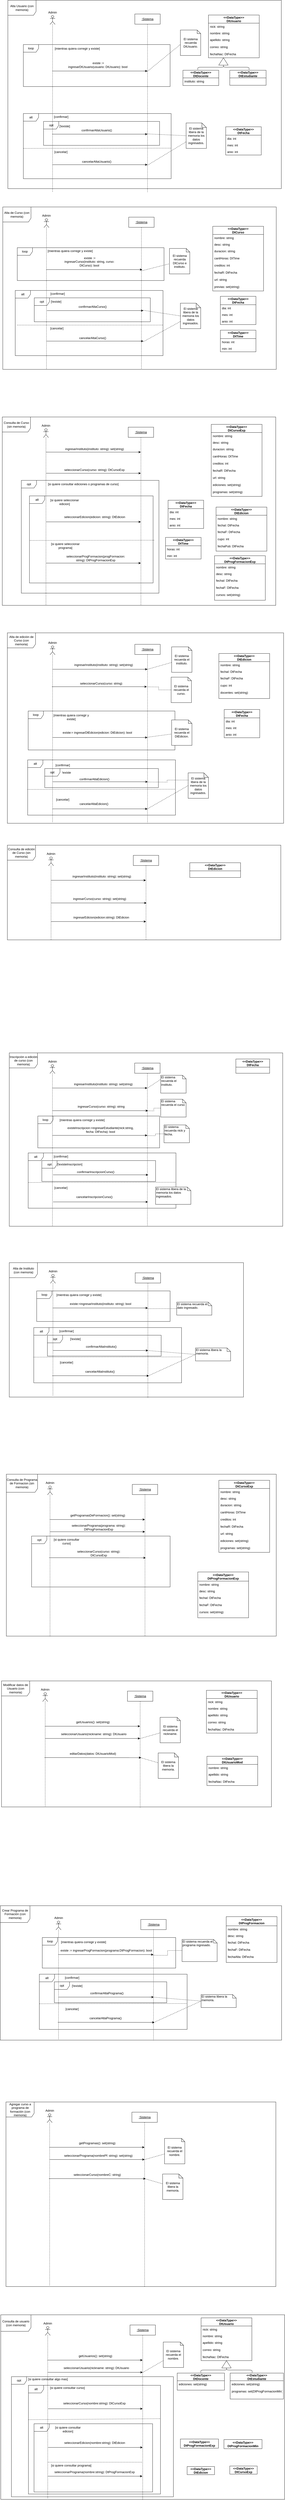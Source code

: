 <mxfile version="13.6.4" type="gitlab">
  <diagram id="OpShXmH8Ql0zc2l8n3LG" name="Page-1">
    <mxGraphModel dx="1422" dy="738" grid="0" gridSize="10" guides="1" tooltips="1" connect="1" arrows="1" fold="1" page="1" pageScale="1" pageWidth="1169" pageHeight="827" math="0" shadow="0">
      <root>
        <mxCell id="0" />
        <mxCell id="1" parent="0" />
        <mxCell id="4k3td52Sg-qSRhUa-TWR-70" value="opt" style="shape=umlFrame;whiteSpace=wrap;html=1;" parent="1" vertex="1">
          <mxGeometry x="249" y="7824" width="442.75" height="82" as="geometry" />
        </mxCell>
        <mxCell id="BxSZd1oOKs2nxdDxDw3N-108" value="opt" style="shape=umlFrame;whiteSpace=wrap;html=1;" parent="1" vertex="1">
          <mxGeometry x="206.5" y="516" width="457" height="94" as="geometry" />
        </mxCell>
        <mxCell id="oXWvmlGvXetgooccEpqr-32" value="Alta Usuario (con memoria)&lt;br&gt;" style="shape=umlFrame;whiteSpace=wrap;html=1;width=111;height=59;" parent="1" vertex="1">
          <mxGeometry x="66" y="40" width="1077" height="740" as="geometry" />
        </mxCell>
        <mxCell id="4k3td52Sg-qSRhUa-TWR-196" value="&lt;&lt;DataType&gt;&gt;&#xa;DtEstudiante" style="swimlane;fontStyle=1;childLayout=stackLayout;horizontal=1;startSize=30;fillColor=none;horizontalStack=0;resizeParent=1;resizeParentMax=0;resizeLast=0;collapsible=1;marginBottom=0;" parent="1" vertex="1">
          <mxGeometry x="940" y="315" width="143" height="59" as="geometry" />
        </mxCell>
        <mxCell id="4k3td52Sg-qSRhUa-TWR-198" value="&lt;&lt;DataType&gt;&gt;&#xa;DtDocente" style="swimlane;fontStyle=1;childLayout=stackLayout;horizontal=1;startSize=30;fillColor=none;horizontalStack=0;resizeParent=1;resizeParentMax=0;resizeLast=0;collapsible=1;marginBottom=0;" parent="1" vertex="1">
          <mxGeometry x="755.5" y="315" width="141" height="60" as="geometry" />
        </mxCell>
        <mxCell id="4k3td52Sg-qSRhUa-TWR-199" value="instituto: string" style="text;strokeColor=none;fillColor=none;align=left;verticalAlign=top;spacingLeft=4;spacingRight=4;overflow=hidden;rotatable=0;points=[[0,0.5],[1,0.5]];portConstraint=eastwest;" parent="4k3td52Sg-qSRhUa-TWR-198" vertex="1">
          <mxGeometry y="30" width="141" height="30" as="geometry" />
        </mxCell>
        <mxCell id="4k3td52Sg-qSRhUa-TWR-191" value="&lt;&lt;DataType&gt;&gt;&#xa;DtUsuario" style="swimlane;fontStyle=1;childLayout=stackLayout;horizontal=1;startSize=32;fillColor=none;horizontalStack=0;resizeParent=1;resizeParentMax=0;resizeLast=0;collapsible=1;marginBottom=0;" parent="1" vertex="1">
          <mxGeometry x="856" y="98" width="200" height="168" as="geometry" />
        </mxCell>
        <mxCell id="4k3td52Sg-qSRhUa-TWR-192" value="nick: string" style="text;strokeColor=none;fillColor=none;align=left;verticalAlign=top;spacingLeft=4;spacingRight=4;overflow=hidden;rotatable=0;points=[[0,0.5],[1,0.5]];portConstraint=eastwest;" parent="4k3td52Sg-qSRhUa-TWR-191" vertex="1">
          <mxGeometry y="32" width="200" height="26" as="geometry" />
        </mxCell>
        <mxCell id="4k3td52Sg-qSRhUa-TWR-193" value="nombre: string" style="text;strokeColor=none;fillColor=none;align=left;verticalAlign=top;spacingLeft=4;spacingRight=4;overflow=hidden;rotatable=0;points=[[0,0.5],[1,0.5]];portConstraint=eastwest;" parent="4k3td52Sg-qSRhUa-TWR-191" vertex="1">
          <mxGeometry y="58" width="200" height="26" as="geometry" />
        </mxCell>
        <mxCell id="4k3td52Sg-qSRhUa-TWR-194" value="apellido: string&#xa;&#xa;correo: string&#xa;&#xa;fechaNac: DtFecha&#xa;&#xa;" style="text;strokeColor=none;fillColor=none;align=left;verticalAlign=top;spacingLeft=4;spacingRight=4;overflow=hidden;rotatable=0;points=[[0,0.5],[1,0.5]];portConstraint=eastwest;" parent="4k3td52Sg-qSRhUa-TWR-191" vertex="1">
          <mxGeometry y="84" width="200" height="84" as="geometry" />
        </mxCell>
        <mxCell id="4k3td52Sg-qSRhUa-TWR-120" value="Consulta de usuario (con memoria)" style="shape=umlFrame;whiteSpace=wrap;html=1;width=119;height=65;" parent="1" vertex="1">
          <mxGeometry x="38" y="9132" width="1118" height="725" as="geometry" />
        </mxCell>
        <mxCell id="4k3td52Sg-qSRhUa-TWR-150" value="opt" style="shape=umlFrame;whiteSpace=wrap;html=1;" parent="1" vertex="1">
          <mxGeometry x="80" y="9375" width="638" height="472" as="geometry" />
        </mxCell>
        <mxCell id="4k3td52Sg-qSRhUa-TWR-134" value="alt" style="shape=umlFrame;whiteSpace=wrap;html=1;" parent="1" vertex="1">
          <mxGeometry x="147" y="9409" width="520" height="427" as="geometry" />
        </mxCell>
        <mxCell id="4k3td52Sg-qSRhUa-TWR-142" value="alt" style="shape=umlFrame;whiteSpace=wrap;html=1;" parent="1" vertex="1">
          <mxGeometry x="169" y="9560" width="467" height="268" as="geometry" />
        </mxCell>
        <mxCell id="4k3td52Sg-qSRhUa-TWR-72" value="Crear Programa de Formación (con memoria)" style="shape=umlFrame;whiteSpace=wrap;html=1;width=117;height=66;" parent="1" vertex="1">
          <mxGeometry x="36" y="7525" width="1108" height="528" as="geometry" />
        </mxCell>
        <mxCell id="4k3td52Sg-qSRhUa-TWR-79" value="alt" style="shape=umlFrame;whiteSpace=wrap;html=1;" parent="1" vertex="1">
          <mxGeometry x="190" y="7794" width="582" height="217" as="geometry" />
        </mxCell>
        <mxCell id="4k3td52Sg-qSRhUa-TWR-39" value="Modificar datos de Usuario (con memoria)" style="shape=umlFrame;whiteSpace=wrap;html=1;width=111;height=59;" parent="1" vertex="1">
          <mxGeometry x="41" y="6642" width="1063" height="495" as="geometry" />
        </mxCell>
        <mxCell id="4k3td52Sg-qSRhUa-TWR-27" value="opt" style="shape=umlFrame;whiteSpace=wrap;html=1;" parent="1" vertex="1">
          <mxGeometry x="159.5" y="6073" width="545.5" height="200" as="geometry" />
        </mxCell>
        <mxCell id="4k3td52Sg-qSRhUa-TWR-6" value="Consulta de Programa de Formacion (sin memoria)" style="shape=umlFrame;whiteSpace=wrap;html=1;width=123;height=71;" parent="1" vertex="1">
          <mxGeometry x="60" y="5830" width="1063" height="636" as="geometry" />
        </mxCell>
        <mxCell id="BxSZd1oOKs2nxdDxDw3N-160" value="opt" style="shape=umlFrame;whiteSpace=wrap;html=1;" parent="1" vertex="1">
          <mxGeometry x="221.75" y="5284" width="448" height="82" as="geometry" />
        </mxCell>
        <mxCell id="BxSZd1oOKs2nxdDxDw3N-13" value="alt" style="shape=umlFrame;whiteSpace=wrap;html=1;" parent="1" vertex="1">
          <mxGeometry x="144" y="3024" width="582" height="217" as="geometry" />
        </mxCell>
        <mxCell id="BxSZd1oOKs2nxdDxDw3N-117" value="opt" style="shape=umlFrame;whiteSpace=wrap;html=1;" parent="1" vertex="1">
          <mxGeometry x="211.25" y="3058" width="447.5" height="75" as="geometry" />
        </mxCell>
        <mxCell id="BxSZd1oOKs2nxdDxDw3N-12" value="Alta de edición de Curso (con memoria)" style="shape=umlFrame;whiteSpace=wrap;html=1;width=111;height=59;" parent="1" vertex="1">
          <mxGeometry x="64" y="2525" width="1088" height="748" as="geometry" />
        </mxCell>
        <mxCell id="BxSZd1oOKs2nxdDxDw3N-5" value="&lt;&lt;DataType&gt;&gt;&#xa;DtFecha" style="swimlane;fontStyle=1;childLayout=stackLayout;horizontal=1;startSize=33;fillColor=none;horizontalStack=0;resizeParent=1;resizeParentMax=0;resizeLast=0;collapsible=1;marginBottom=0;" parent="1" vertex="1">
          <mxGeometry x="918" y="2826" width="140" height="111" as="geometry" />
        </mxCell>
        <mxCell id="BxSZd1oOKs2nxdDxDw3N-6" value="dia: int" style="text;strokeColor=none;fillColor=none;align=left;verticalAlign=top;spacingLeft=4;spacingRight=4;overflow=hidden;rotatable=0;points=[[0,0.5],[1,0.5]];portConstraint=eastwest;" parent="BxSZd1oOKs2nxdDxDw3N-5" vertex="1">
          <mxGeometry y="33" width="140" height="26" as="geometry" />
        </mxCell>
        <mxCell id="BxSZd1oOKs2nxdDxDw3N-7" value="mes: int" style="text;strokeColor=none;fillColor=none;align=left;verticalAlign=top;spacingLeft=4;spacingRight=4;overflow=hidden;rotatable=0;points=[[0,0.5],[1,0.5]];portConstraint=eastwest;" parent="BxSZd1oOKs2nxdDxDw3N-5" vertex="1">
          <mxGeometry y="59" width="140" height="26" as="geometry" />
        </mxCell>
        <mxCell id="BxSZd1oOKs2nxdDxDw3N-8" value="anio: int" style="text;strokeColor=none;fillColor=none;align=left;verticalAlign=top;spacingLeft=4;spacingRight=4;overflow=hidden;rotatable=0;points=[[0,0.5],[1,0.5]];portConstraint=eastwest;" parent="BxSZd1oOKs2nxdDxDw3N-5" vertex="1">
          <mxGeometry y="85" width="140" height="26" as="geometry" />
        </mxCell>
        <mxCell id="BxSZd1oOKs2nxdDxDw3N-156" value="loop" style="shape=umlFrame;whiteSpace=wrap;html=1;" parent="1" vertex="1">
          <mxGeometry x="179.5" y="5110" width="525.5" height="120" as="geometry" />
        </mxCell>
        <mxCell id="BxSZd1oOKs2nxdDxDw3N-145" value="Alta de Instituto (con memoria)" style="shape=umlFrame;whiteSpace=wrap;html=1;width=111;height=59;" parent="1" vertex="1">
          <mxGeometry x="71.5" y="4999" width="922.5" height="528" as="geometry" />
        </mxCell>
        <mxCell id="BxSZd1oOKs2nxdDxDw3N-97" value="Inscripción a edición de curso (con memoria)" style="shape=umlFrame;whiteSpace=wrap;html=1;width=111;height=59;" parent="1" vertex="1">
          <mxGeometry x="71.5" y="4175" width="1077" height="681" as="geometry" />
        </mxCell>
        <mxCell id="BxSZd1oOKs2nxdDxDw3N-125" value="alt" style="shape=umlFrame;whiteSpace=wrap;html=1;" parent="1" vertex="1">
          <mxGeometry x="146" y="4568" width="582" height="217" as="geometry" />
        </mxCell>
        <mxCell id="BxSZd1oOKs2nxdDxDw3N-134" value="opt" style="shape=umlFrame;whiteSpace=wrap;html=1;" parent="1" vertex="1">
          <mxGeometry x="199.75" y="4598" width="448" height="82" as="geometry" />
        </mxCell>
        <mxCell id="BxSZd1oOKs2nxdDxDw3N-121" value="loop" style="shape=umlFrame;whiteSpace=wrap;html=1;" parent="1" vertex="1">
          <mxGeometry x="184" y="4423" width="479.5" height="125" as="geometry" />
        </mxCell>
        <mxCell id="oXWvmlGvXetgooccEpqr-95" value="Alta de Curso (con memoria)" style="shape=umlFrame;whiteSpace=wrap;html=1;width=111;height=59;" parent="1" vertex="1">
          <mxGeometry x="46" y="852" width="1077" height="638" as="geometry" />
        </mxCell>
        <mxCell id="oXWvmlGvXetgooccEpqr-96" value="alt" style="shape=umlFrame;whiteSpace=wrap;html=1;" parent="1" vertex="1">
          <mxGeometry x="95" y="1180" width="582" height="256" as="geometry" />
        </mxCell>
        <mxCell id="BxSZd1oOKs2nxdDxDw3N-113" value="opt" style="shape=umlFrame;whiteSpace=wrap;html=1;" parent="1" vertex="1">
          <mxGeometry x="170" y="1209" width="457" height="94" as="geometry" />
        </mxCell>
        <mxCell id="oXWvmlGvXetgooccEpqr-127" value="&lt;&lt;DataType&gt;&gt;&#xa;DtFecha" style="swimlane;fontStyle=1;childLayout=stackLayout;horizontal=1;startSize=33;fillColor=none;horizontalStack=0;resizeParent=1;resizeParentMax=0;resizeLast=0;collapsible=1;marginBottom=0;" parent="1" vertex="1">
          <mxGeometry x="903" y="1203" width="140" height="111" as="geometry" />
        </mxCell>
        <mxCell id="oXWvmlGvXetgooccEpqr-128" value="dia: int" style="text;strokeColor=none;fillColor=none;align=left;verticalAlign=top;spacingLeft=4;spacingRight=4;overflow=hidden;rotatable=0;points=[[0,0.5],[1,0.5]];portConstraint=eastwest;" parent="oXWvmlGvXetgooccEpqr-127" vertex="1">
          <mxGeometry y="33" width="140" height="26" as="geometry" />
        </mxCell>
        <mxCell id="oXWvmlGvXetgooccEpqr-129" value="mes: int" style="text;strokeColor=none;fillColor=none;align=left;verticalAlign=top;spacingLeft=4;spacingRight=4;overflow=hidden;rotatable=0;points=[[0,0.5],[1,0.5]];portConstraint=eastwest;" parent="oXWvmlGvXetgooccEpqr-127" vertex="1">
          <mxGeometry y="59" width="140" height="26" as="geometry" />
        </mxCell>
        <mxCell id="oXWvmlGvXetgooccEpqr-130" value="anio: int" style="text;strokeColor=none;fillColor=none;align=left;verticalAlign=top;spacingLeft=4;spacingRight=4;overflow=hidden;rotatable=0;points=[[0,0.5],[1,0.5]];portConstraint=eastwest;" parent="oXWvmlGvXetgooccEpqr-127" vertex="1">
          <mxGeometry y="85" width="140" height="26" as="geometry" />
        </mxCell>
        <mxCell id="oXWvmlGvXetgooccEpqr-131" value="&lt;&lt;DataType&gt;&gt;&#xa;DtTime" style="swimlane;fontStyle=1;childLayout=stackLayout;horizontal=1;startSize=33;fillColor=none;horizontalStack=0;resizeParent=1;resizeParentMax=0;resizeLast=0;collapsible=1;marginBottom=0;" parent="1" vertex="1">
          <mxGeometry x="903" y="1336" width="140" height="85" as="geometry" />
        </mxCell>
        <mxCell id="oXWvmlGvXetgooccEpqr-132" value="horas: int" style="text;strokeColor=none;fillColor=none;align=left;verticalAlign=top;spacingLeft=4;spacingRight=4;overflow=hidden;rotatable=0;points=[[0,0.5],[1,0.5]];portConstraint=eastwest;" parent="oXWvmlGvXetgooccEpqr-131" vertex="1">
          <mxGeometry y="33" width="140" height="26" as="geometry" />
        </mxCell>
        <mxCell id="oXWvmlGvXetgooccEpqr-133" value="min: int" style="text;strokeColor=none;fillColor=none;align=left;verticalAlign=top;spacingLeft=4;spacingRight=4;overflow=hidden;rotatable=0;points=[[0,0.5],[1,0.5]];portConstraint=eastwest;" parent="oXWvmlGvXetgooccEpqr-131" vertex="1">
          <mxGeometry y="59" width="140" height="26" as="geometry" />
        </mxCell>
        <mxCell id="BxSZd1oOKs2nxdDxDw3N-57" value="Consulta de edición de Curso (sin memoria)" style="shape=umlFrame;whiteSpace=wrap;html=1;width=111;height=59;" parent="1" vertex="1">
          <mxGeometry x="64" y="3359" width="1077" height="372" as="geometry" />
        </mxCell>
        <mxCell id="oXWvmlGvXetgooccEpqr-51" value="Consulta de Curso (sin memoria)" style="shape=umlFrame;whiteSpace=wrap;html=1;width=111;height=59;" parent="1" vertex="1">
          <mxGeometry x="44" y="1677" width="1077" height="740" as="geometry" />
        </mxCell>
        <mxCell id="oXWvmlGvXetgooccEpqr-138" value="opt" style="shape=umlFrame;whiteSpace=wrap;html=1;" parent="1" vertex="1">
          <mxGeometry x="119" y="1926" width="542" height="443" as="geometry" />
        </mxCell>
        <mxCell id="oXWvmlGvXetgooccEpqr-140" value="alt" style="shape=umlFrame;whiteSpace=wrap;html=1;" parent="1" vertex="1">
          <mxGeometry x="151" y="1987" width="487" height="342" as="geometry" />
        </mxCell>
        <mxCell id="oXWvmlGvXetgooccEpqr-20" value="alt" style="shape=umlFrame;whiteSpace=wrap;html=1;" parent="1" vertex="1">
          <mxGeometry x="127" y="485" width="582" height="256" as="geometry" />
        </mxCell>
        <mxCell id="oXWvmlGvXetgooccEpqr-10" value="loop" style="shape=umlFrame;whiteSpace=wrap;html=1;" parent="1" vertex="1">
          <mxGeometry x="127" y="214" width="578" height="165" as="geometry" />
        </mxCell>
        <mxCell id="oXWvmlGvXetgooccEpqr-1" value="" style="shape=umlLifeline;participant=umlActor;perimeter=lifelinePerimeter;whiteSpace=wrap;html=1;container=1;collapsible=0;recursiveResize=0;verticalAlign=top;spacingTop=36;outlineConnect=0;size=35;" parent="1" vertex="1">
          <mxGeometry x="232" y="100" width="20" height="693" as="geometry" />
        </mxCell>
        <mxCell id="oXWvmlGvXetgooccEpqr-3" value="&lt;u&gt;:Sistema&lt;/u&gt;" style="shape=umlLifeline;perimeter=lifelinePerimeter;whiteSpace=wrap;html=1;container=1;collapsible=0;recursiveResize=0;outlineConnect=0;" parent="1" vertex="1">
          <mxGeometry x="566" y="94" width="100" height="701" as="geometry" />
        </mxCell>
        <mxCell id="oXWvmlGvXetgooccEpqr-4" value="Admin" style="text;html=1;strokeColor=none;fillColor=none;align=center;verticalAlign=middle;whiteSpace=wrap;rounded=0;" parent="1" vertex="1">
          <mxGeometry x="222" y="78" width="40" height="20" as="geometry" />
        </mxCell>
        <mxCell id="oXWvmlGvXetgooccEpqr-6" value="&amp;nbsp;existe :=&lt;br&gt;ingresarDtUsuario(usuario: DtUsuario): bool" style="text;html=1;strokeColor=none;fillColor=none;align=center;verticalAlign=middle;whiteSpace=wrap;rounded=0;" parent="1" vertex="1">
          <mxGeometry x="240" y="284" width="361" height="20" as="geometry" />
        </mxCell>
        <mxCell id="oXWvmlGvXetgooccEpqr-9" value="El sistema recuerda DtUsuario." style="shape=note;whiteSpace=wrap;html=1;backgroundOutline=1;darkOpacity=0.05;size=14;" parent="1" vertex="1">
          <mxGeometry x="745.5" y="157" width="80" height="100" as="geometry" />
        </mxCell>
        <mxCell id="oXWvmlGvXetgooccEpqr-11" value="[mientras quiera corregir y existe]" style="text;html=1;strokeColor=none;fillColor=none;align=center;verticalAlign=middle;whiteSpace=wrap;rounded=0;" parent="1" vertex="1">
          <mxGeometry x="240" y="220" width="199" height="20" as="geometry" />
        </mxCell>
        <mxCell id="oXWvmlGvXetgooccEpqr-18" value="" style="endArrow=none;dashed=1;html=1;entryX=-0.012;entryY=0.575;entryDx=0;entryDy=0;entryPerimeter=0;" parent="1" target="oXWvmlGvXetgooccEpqr-9" edge="1">
          <mxGeometry width="50" height="50" relative="1" as="geometry">
            <mxPoint x="616" y="319" as="sourcePoint" />
            <mxPoint x="744" y="326.024" as="targetPoint" />
          </mxGeometry>
        </mxCell>
        <mxCell id="oXWvmlGvXetgooccEpqr-21" value="" style="endArrow=none;dashed=1;html=1;entryX=1.001;entryY=0.531;entryDx=0;entryDy=0;entryPerimeter=0;" parent="1" target="oXWvmlGvXetgooccEpqr-20" edge="1">
          <mxGeometry width="50" height="50" relative="1" as="geometry">
            <mxPoint x="127" y="622" as="sourcePoint" />
            <mxPoint x="177" y="572" as="targetPoint" />
          </mxGeometry>
        </mxCell>
        <mxCell id="oXWvmlGvXetgooccEpqr-22" value="[confirmar]&lt;br&gt;" style="text;html=1;strokeColor=none;fillColor=none;align=center;verticalAlign=middle;whiteSpace=wrap;rounded=0;" parent="1" vertex="1">
          <mxGeometry x="256" y="488" width="40" height="20" as="geometry" />
        </mxCell>
        <mxCell id="oXWvmlGvXetgooccEpqr-23" value="" style="endArrow=classic;html=1;" parent="1" target="oXWvmlGvXetgooccEpqr-3" edge="1">
          <mxGeometry width="50" height="50" relative="1" as="geometry">
            <mxPoint x="241" y="566" as="sourcePoint" />
            <mxPoint x="291" y="516" as="targetPoint" />
          </mxGeometry>
        </mxCell>
        <mxCell id="oXWvmlGvXetgooccEpqr-24" value="confirmarAltaUsuario()" style="text;html=1;strokeColor=none;fillColor=none;align=center;verticalAlign=middle;whiteSpace=wrap;rounded=0;" parent="1" vertex="1">
          <mxGeometry x="396" y="541" width="40" height="20" as="geometry" />
        </mxCell>
        <mxCell id="oXWvmlGvXetgooccEpqr-25" value="" style="endArrow=classic;html=1;" parent="1" target="oXWvmlGvXetgooccEpqr-3" edge="1">
          <mxGeometry width="50" height="50" relative="1" as="geometry">
            <mxPoint x="242" y="686" as="sourcePoint" />
            <mxPoint x="292" y="636" as="targetPoint" />
          </mxGeometry>
        </mxCell>
        <mxCell id="oXWvmlGvXetgooccEpqr-26" value="cancelarAltaUsuario()" style="text;html=1;strokeColor=none;fillColor=none;align=center;verticalAlign=middle;whiteSpace=wrap;rounded=0;" parent="1" vertex="1">
          <mxGeometry x="396" y="664" width="40" height="20" as="geometry" />
        </mxCell>
        <mxCell id="oXWvmlGvXetgooccEpqr-27" value="[cancelar]" style="text;html=1;strokeColor=none;fillColor=none;align=center;verticalAlign=middle;whiteSpace=wrap;rounded=0;" parent="1" vertex="1">
          <mxGeometry x="255" y="626" width="40" height="20" as="geometry" />
        </mxCell>
        <mxCell id="oXWvmlGvXetgooccEpqr-28" value="" style="endArrow=none;dashed=1;html=1;" parent="1" target="oXWvmlGvXetgooccEpqr-29" edge="1">
          <mxGeometry width="50" height="50" relative="1" as="geometry">
            <mxPoint x="616" y="688" as="sourcePoint" />
            <mxPoint x="799" y="649" as="targetPoint" />
          </mxGeometry>
        </mxCell>
        <mxCell id="oXWvmlGvXetgooccEpqr-29" value="El sistema libera de la memoria los datos ingresados." style="shape=note;whiteSpace=wrap;html=1;backgroundOutline=1;darkOpacity=0.05;size=18;" parent="1" vertex="1">
          <mxGeometry x="768" y="522" width="80" height="100" as="geometry" />
        </mxCell>
        <mxCell id="oXWvmlGvXetgooccEpqr-30" value="" style="endArrow=none;dashed=1;html=1;entryX=0;entryY=0.5;entryDx=0;entryDy=0;entryPerimeter=0;" parent="1" target="oXWvmlGvXetgooccEpqr-29" edge="1">
          <mxGeometry width="50" height="50" relative="1" as="geometry">
            <mxPoint x="616" y="565" as="sourcePoint" />
            <mxPoint x="747" y="528.228" as="targetPoint" />
          </mxGeometry>
        </mxCell>
        <mxCell id="oXWvmlGvXetgooccEpqr-47" value="&lt;&lt;DataType&gt;&gt;&#xa;DtFecha" style="swimlane;fontStyle=1;childLayout=stackLayout;horizontal=1;startSize=33;fillColor=none;horizontalStack=0;resizeParent=1;resizeParentMax=0;resizeLast=0;collapsible=1;marginBottom=0;" parent="1" vertex="1">
          <mxGeometry x="924" y="537" width="140" height="111" as="geometry" />
        </mxCell>
        <mxCell id="oXWvmlGvXetgooccEpqr-48" value="dia: int" style="text;strokeColor=none;fillColor=none;align=left;verticalAlign=top;spacingLeft=4;spacingRight=4;overflow=hidden;rotatable=0;points=[[0,0.5],[1,0.5]];portConstraint=eastwest;" parent="oXWvmlGvXetgooccEpqr-47" vertex="1">
          <mxGeometry y="33" width="140" height="26" as="geometry" />
        </mxCell>
        <mxCell id="oXWvmlGvXetgooccEpqr-49" value="mes: int" style="text;strokeColor=none;fillColor=none;align=left;verticalAlign=top;spacingLeft=4;spacingRight=4;overflow=hidden;rotatable=0;points=[[0,0.5],[1,0.5]];portConstraint=eastwest;" parent="oXWvmlGvXetgooccEpqr-47" vertex="1">
          <mxGeometry y="59" width="140" height="26" as="geometry" />
        </mxCell>
        <mxCell id="oXWvmlGvXetgooccEpqr-50" value="anio: int" style="text;strokeColor=none;fillColor=none;align=left;verticalAlign=top;spacingLeft=4;spacingRight=4;overflow=hidden;rotatable=0;points=[[0,0.5],[1,0.5]];portConstraint=eastwest;" parent="oXWvmlGvXetgooccEpqr-47" vertex="1">
          <mxGeometry y="85" width="140" height="26" as="geometry" />
        </mxCell>
        <mxCell id="oXWvmlGvXetgooccEpqr-123" value="&lt;&lt;DataType&gt;&gt;&#xa;DtCurso" style="swimlane;fontStyle=1;childLayout=stackLayout;horizontal=1;startSize=32;fillColor=none;horizontalStack=0;resizeParent=1;resizeParentMax=0;resizeLast=0;collapsible=1;marginBottom=0;" parent="1" vertex="1">
          <mxGeometry x="873" y="928" width="200" height="254" as="geometry" />
        </mxCell>
        <mxCell id="oXWvmlGvXetgooccEpqr-124" value="nombre: string" style="text;strokeColor=none;fillColor=none;align=left;verticalAlign=top;spacingLeft=4;spacingRight=4;overflow=hidden;rotatable=0;points=[[0,0.5],[1,0.5]];portConstraint=eastwest;" parent="oXWvmlGvXetgooccEpqr-123" vertex="1">
          <mxGeometry y="32" width="200" height="26" as="geometry" />
        </mxCell>
        <mxCell id="oXWvmlGvXetgooccEpqr-125" value="desc: string" style="text;strokeColor=none;fillColor=none;align=left;verticalAlign=top;spacingLeft=4;spacingRight=4;overflow=hidden;rotatable=0;points=[[0,0.5],[1,0.5]];portConstraint=eastwest;" parent="oXWvmlGvXetgooccEpqr-123" vertex="1">
          <mxGeometry y="58" width="200" height="26" as="geometry" />
        </mxCell>
        <mxCell id="oXWvmlGvXetgooccEpqr-126" value="duracion: string&#xa;&#xa;cantHoras: DtTime&#xa;&#xa;creditos: int&#xa;&#xa;fechaR: DtFecha&#xa;&#xa;url: string&#xa;&#xa;previas: set(string)&#xa;&#xa;&#xa;" style="text;strokeColor=none;fillColor=none;align=left;verticalAlign=top;spacingLeft=4;spacingRight=4;overflow=hidden;rotatable=0;points=[[0,0.5],[1,0.5]];portConstraint=eastwest;" parent="oXWvmlGvXetgooccEpqr-123" vertex="1">
          <mxGeometry y="84" width="200" height="170" as="geometry" />
        </mxCell>
        <mxCell id="oXWvmlGvXetgooccEpqr-55" value="" style="shape=umlLifeline;participant=umlActor;perimeter=lifelinePerimeter;whiteSpace=wrap;html=1;container=1;collapsible=0;recursiveResize=0;verticalAlign=top;spacingTop=36;outlineConnect=0;size=35;" parent="1" vertex="1">
          <mxGeometry x="206" y="1723" width="20" height="693" as="geometry" />
        </mxCell>
        <mxCell id="oXWvmlGvXetgooccEpqr-56" value="&lt;u&gt;:Sistema&lt;/u&gt;" style="shape=umlLifeline;perimeter=lifelinePerimeter;whiteSpace=wrap;html=1;container=1;collapsible=0;recursiveResize=0;outlineConnect=0;" parent="1" vertex="1">
          <mxGeometry x="540" y="1717" width="100" height="701" as="geometry" />
        </mxCell>
        <mxCell id="oXWvmlGvXetgooccEpqr-57" value="Admin" style="text;html=1;strokeColor=none;fillColor=none;align=center;verticalAlign=middle;whiteSpace=wrap;rounded=0;" parent="1" vertex="1">
          <mxGeometry x="196" y="1701" width="40" height="20" as="geometry" />
        </mxCell>
        <mxCell id="oXWvmlGvXetgooccEpqr-58" value="" style="endArrow=classic;html=1;" parent="1" target="oXWvmlGvXetgooccEpqr-56" edge="1">
          <mxGeometry width="50" height="50" relative="1" as="geometry">
            <mxPoint x="216" y="1815" as="sourcePoint" />
            <mxPoint x="266" y="1765" as="targetPoint" />
          </mxGeometry>
        </mxCell>
        <mxCell id="oXWvmlGvXetgooccEpqr-59" value="&amp;nbsp;&lt;br&gt;ingresarInstituto(instituto: string): set(string)" style="text;html=1;strokeColor=none;fillColor=none;align=center;verticalAlign=middle;whiteSpace=wrap;rounded=0;" parent="1" vertex="1">
          <mxGeometry x="278.5" y="1785" width="257" height="20" as="geometry" />
        </mxCell>
        <mxCell id="oXWvmlGvXetgooccEpqr-97" value="loop" style="shape=umlFrame;whiteSpace=wrap;html=1;" parent="1" vertex="1">
          <mxGeometry x="103" y="1012" width="578" height="129" as="geometry" />
        </mxCell>
        <mxCell id="oXWvmlGvXetgooccEpqr-99" value="" style="shape=umlLifeline;participant=umlActor;perimeter=lifelinePerimeter;whiteSpace=wrap;html=1;container=1;collapsible=0;recursiveResize=0;verticalAlign=top;spacingTop=36;outlineConnect=0;size=35;" parent="1" vertex="1">
          <mxGeometry x="208" y="898" width="20" height="593" as="geometry" />
        </mxCell>
        <mxCell id="oXWvmlGvXetgooccEpqr-100" value="&lt;u&gt;:Sistema&lt;/u&gt;" style="shape=umlLifeline;perimeter=lifelinePerimeter;whiteSpace=wrap;html=1;container=1;collapsible=0;recursiveResize=0;outlineConnect=0;" parent="1" vertex="1">
          <mxGeometry x="542" y="892" width="100" height="598" as="geometry" />
        </mxCell>
        <mxCell id="oXWvmlGvXetgooccEpqr-101" value="Admin" style="text;html=1;strokeColor=none;fillColor=none;align=center;verticalAlign=middle;whiteSpace=wrap;rounded=0;" parent="1" vertex="1">
          <mxGeometry x="198" y="876" width="40" height="20" as="geometry" />
        </mxCell>
        <mxCell id="oXWvmlGvXetgooccEpqr-103" value="&amp;nbsp;existe :=&lt;br&gt;ingresarCurso(instituto: string, curso: DtCurso): bool" style="text;html=1;strokeColor=none;fillColor=none;align=center;verticalAlign=middle;whiteSpace=wrap;rounded=0;" parent="1" vertex="1">
          <mxGeometry x="283" y="1057" width="208" height="20" as="geometry" />
        </mxCell>
        <mxCell id="oXWvmlGvXetgooccEpqr-104" value="" style="endArrow=none;dashed=1;html=1;" parent="1" target="oXWvmlGvXetgooccEpqr-105" edge="1">
          <mxGeometry width="50" height="50" relative="1" as="geometry">
            <mxPoint x="592" y="1103" as="sourcePoint" />
            <mxPoint x="715.5" y="1075" as="targetPoint" />
          </mxGeometry>
        </mxCell>
        <mxCell id="oXWvmlGvXetgooccEpqr-105" value="El sistema recuerda DtCurso e instituto." style="shape=note;whiteSpace=wrap;html=1;backgroundOutline=1;darkOpacity=0.05;size=14;" parent="1" vertex="1">
          <mxGeometry x="702.5" y="1015" width="80" height="100" as="geometry" />
        </mxCell>
        <mxCell id="oXWvmlGvXetgooccEpqr-112" value="" style="endArrow=none;dashed=1;html=1;entryX=1.001;entryY=0.531;entryDx=0;entryDy=0;entryPerimeter=0;" parent="1" target="oXWvmlGvXetgooccEpqr-96" edge="1">
          <mxGeometry width="50" height="50" relative="1" as="geometry">
            <mxPoint x="103" y="1316" as="sourcePoint" />
            <mxPoint x="161" y="1265" as="targetPoint" />
          </mxGeometry>
        </mxCell>
        <mxCell id="oXWvmlGvXetgooccEpqr-113" value="[confirmar]&lt;br&gt;" style="text;html=1;strokeColor=none;fillColor=none;align=center;verticalAlign=middle;whiteSpace=wrap;rounded=0;" parent="1" vertex="1">
          <mxGeometry x="242" y="1183" width="40" height="20" as="geometry" />
        </mxCell>
        <mxCell id="oXWvmlGvXetgooccEpqr-114" value="" style="endArrow=classic;html=1;exitX=0.6;exitY=0.609;exitDx=0;exitDy=0;exitPerimeter=0;" parent="1" source="oXWvmlGvXetgooccEpqr-99" edge="1">
          <mxGeometry width="50" height="50" relative="1" as="geometry">
            <mxPoint x="225" y="1259" as="sourcePoint" />
            <mxPoint x="599.5" y="1259.0" as="targetPoint" />
          </mxGeometry>
        </mxCell>
        <mxCell id="oXWvmlGvXetgooccEpqr-115" value="confirmarAltaCurso()" style="text;html=1;strokeColor=none;fillColor=none;align=center;verticalAlign=middle;whiteSpace=wrap;rounded=0;" parent="1" vertex="1">
          <mxGeometry x="380" y="1234" width="40" height="20" as="geometry" />
        </mxCell>
        <mxCell id="oXWvmlGvXetgooccEpqr-116" value="" style="endArrow=classic;html=1;" parent="1" source="oXWvmlGvXetgooccEpqr-99" edge="1">
          <mxGeometry width="50" height="50" relative="1" as="geometry">
            <mxPoint x="226.0" y="1379" as="sourcePoint" />
            <mxPoint x="599.5" y="1379" as="targetPoint" />
          </mxGeometry>
        </mxCell>
        <mxCell id="oXWvmlGvXetgooccEpqr-117" value="cancelarAltaCurso()" style="text;html=1;strokeColor=none;fillColor=none;align=center;verticalAlign=middle;whiteSpace=wrap;rounded=0;" parent="1" vertex="1">
          <mxGeometry x="380" y="1357" width="40" height="20" as="geometry" />
        </mxCell>
        <mxCell id="oXWvmlGvXetgooccEpqr-118" value="[cancelar]" style="text;html=1;strokeColor=none;fillColor=none;align=center;verticalAlign=middle;whiteSpace=wrap;rounded=0;" parent="1" vertex="1">
          <mxGeometry x="239" y="1319" width="40" height="20" as="geometry" />
        </mxCell>
        <mxCell id="oXWvmlGvXetgooccEpqr-119" value="" style="endArrow=none;dashed=1;html=1;" parent="1" target="oXWvmlGvXetgooccEpqr-120" edge="1">
          <mxGeometry width="50" height="50" relative="1" as="geometry">
            <mxPoint x="600" y="1381" as="sourcePoint" />
            <mxPoint x="783" y="1342" as="targetPoint" />
          </mxGeometry>
        </mxCell>
        <mxCell id="oXWvmlGvXetgooccEpqr-120" value="El sistema libera de la memoria los datos ingresados." style="shape=note;whiteSpace=wrap;html=1;backgroundOutline=1;darkOpacity=0.05;size=18;" parent="1" vertex="1">
          <mxGeometry x="745.5" y="1230" width="80" height="100" as="geometry" />
        </mxCell>
        <mxCell id="oXWvmlGvXetgooccEpqr-121" value="" style="endArrow=none;dashed=1;html=1;entryX=0;entryY=0.5;entryDx=0;entryDy=0;entryPerimeter=0;" parent="1" target="oXWvmlGvXetgooccEpqr-120" edge="1">
          <mxGeometry width="50" height="50" relative="1" as="geometry">
            <mxPoint x="600" y="1258" as="sourcePoint" />
            <mxPoint x="731" y="1221.228" as="targetPoint" />
          </mxGeometry>
        </mxCell>
        <mxCell id="oXWvmlGvXetgooccEpqr-134" value="" style="endArrow=classic;html=1;" parent="1" target="oXWvmlGvXetgooccEpqr-56" edge="1">
          <mxGeometry width="50" height="50" relative="1" as="geometry">
            <mxPoint x="217" y="1898" as="sourcePoint" />
            <mxPoint x="267" y="1848" as="targetPoint" />
          </mxGeometry>
        </mxCell>
        <mxCell id="oXWvmlGvXetgooccEpqr-135" value="seleccionarCurso(curso: string): DtCursoExp" style="text;html=1;strokeColor=none;fillColor=none;align=center;verticalAlign=middle;whiteSpace=wrap;rounded=0;" parent="1" vertex="1">
          <mxGeometry x="283" y="1875" width="248" height="20" as="geometry" />
        </mxCell>
        <mxCell id="oXWvmlGvXetgooccEpqr-141" value="[si quiere consultar ediciones o programas de curso]" style="text;html=1;strokeColor=none;fillColor=none;align=center;verticalAlign=middle;whiteSpace=wrap;rounded=0;" parent="1" vertex="1">
          <mxGeometry x="213" y="1931" width="300" height="20" as="geometry" />
        </mxCell>
        <mxCell id="oXWvmlGvXetgooccEpqr-142" value="" style="endArrow=none;dashed=1;html=1;entryX=1.008;entryY=0.509;entryDx=0;entryDy=0;entryPerimeter=0;" parent="1" target="oXWvmlGvXetgooccEpqr-140" edge="1">
          <mxGeometry width="50" height="50" relative="1" as="geometry">
            <mxPoint x="153" y="2162" as="sourcePoint" />
            <mxPoint x="203" y="2112" as="targetPoint" />
          </mxGeometry>
        </mxCell>
        <mxCell id="oXWvmlGvXetgooccEpqr-143" value="" style="endArrow=classic;html=1;" parent="1" target="oXWvmlGvXetgooccEpqr-56" edge="1">
          <mxGeometry width="50" height="50" relative="1" as="geometry">
            <mxPoint x="217" y="2089" as="sourcePoint" />
            <mxPoint x="267" y="2039" as="targetPoint" />
          </mxGeometry>
        </mxCell>
        <mxCell id="oXWvmlGvXetgooccEpqr-144" value="seleccionarEdicion(edicion: string): DtEdicion" style="text;html=1;strokeColor=none;fillColor=none;align=center;verticalAlign=middle;whiteSpace=wrap;rounded=0;" parent="1" vertex="1">
          <mxGeometry x="258" y="2059.5" width="300" height="20" as="geometry" />
        </mxCell>
        <mxCell id="oXWvmlGvXetgooccEpqr-145" value="" style="endArrow=classic;html=1;" parent="1" target="oXWvmlGvXetgooccEpqr-56" edge="1">
          <mxGeometry width="50" height="50" relative="1" as="geometry">
            <mxPoint x="217" y="2251" as="sourcePoint" />
            <mxPoint x="267" y="2201" as="targetPoint" />
          </mxGeometry>
        </mxCell>
        <mxCell id="oXWvmlGvXetgooccEpqr-146" value="seleccionarProgFormacion(progFormacion: string): DtProgFormacionExp" style="text;html=1;strokeColor=none;fillColor=none;align=center;verticalAlign=middle;whiteSpace=wrap;rounded=0;" parent="1" vertex="1">
          <mxGeometry x="284" y="2222" width="256" height="20" as="geometry" />
        </mxCell>
        <mxCell id="oXWvmlGvXetgooccEpqr-147" value="[si quiere seleccionar edicion]" style="text;html=1;strokeColor=none;fillColor=none;align=center;verticalAlign=middle;whiteSpace=wrap;rounded=0;" parent="1" vertex="1">
          <mxGeometry x="219" y="2001" width="141" height="20" as="geometry" />
        </mxCell>
        <mxCell id="oXWvmlGvXetgooccEpqr-148" value="[si quiere seleccionar programa]" style="text;html=1;strokeColor=none;fillColor=none;align=center;verticalAlign=middle;whiteSpace=wrap;rounded=0;" parent="1" vertex="1">
          <mxGeometry x="222" y="2173" width="141" height="20" as="geometry" />
        </mxCell>
        <mxCell id="oXWvmlGvXetgooccEpqr-79" value="&lt;&lt;DataType&gt;&gt;&#xa;DtCursoExp" style="swimlane;fontStyle=1;childLayout=stackLayout;horizontal=1;startSize=32;fillColor=none;horizontalStack=0;resizeParent=1;resizeParentMax=0;resizeLast=0;collapsible=1;marginBottom=0;" parent="1" vertex="1">
          <mxGeometry x="867" y="1706" width="200" height="283" as="geometry" />
        </mxCell>
        <mxCell id="oXWvmlGvXetgooccEpqr-80" value="nombre: string" style="text;strokeColor=none;fillColor=none;align=left;verticalAlign=top;spacingLeft=4;spacingRight=4;overflow=hidden;rotatable=0;points=[[0,0.5],[1,0.5]];portConstraint=eastwest;" parent="oXWvmlGvXetgooccEpqr-79" vertex="1">
          <mxGeometry y="32" width="200" height="26" as="geometry" />
        </mxCell>
        <mxCell id="oXWvmlGvXetgooccEpqr-81" value="desc: string" style="text;strokeColor=none;fillColor=none;align=left;verticalAlign=top;spacingLeft=4;spacingRight=4;overflow=hidden;rotatable=0;points=[[0,0.5],[1,0.5]];portConstraint=eastwest;" parent="oXWvmlGvXetgooccEpqr-79" vertex="1">
          <mxGeometry y="58" width="200" height="26" as="geometry" />
        </mxCell>
        <mxCell id="oXWvmlGvXetgooccEpqr-82" value="duracion: string&#xa;&#xa;cantHoras: DtTime&#xa;&#xa;creditos: int&#xa;&#xa;fechaR: DtFecha&#xa;&#xa;url: string&#xa;&#xa;ediciones: set(string)&#xa;&#xa;programas: set(string)&#xa;&#xa;&#xa;&#xa;&#xa;" style="text;strokeColor=none;fillColor=none;align=left;verticalAlign=top;spacingLeft=4;spacingRight=4;overflow=hidden;rotatable=0;points=[[0,0.5],[1,0.5]];portConstraint=eastwest;" parent="oXWvmlGvXetgooccEpqr-79" vertex="1">
          <mxGeometry y="84" width="200" height="199" as="geometry" />
        </mxCell>
        <mxCell id="oXWvmlGvXetgooccEpqr-85" value="&lt;&lt;DataType&gt;&gt;&#xa;DtFecha" style="swimlane;fontStyle=1;childLayout=stackLayout;horizontal=1;startSize=33;fillColor=none;horizontalStack=0;resizeParent=1;resizeParentMax=0;resizeLast=0;collapsible=1;marginBottom=0;" parent="1" vertex="1">
          <mxGeometry x="697" y="2004" width="140" height="111" as="geometry" />
        </mxCell>
        <mxCell id="oXWvmlGvXetgooccEpqr-86" value="dia: int" style="text;strokeColor=none;fillColor=none;align=left;verticalAlign=top;spacingLeft=4;spacingRight=4;overflow=hidden;rotatable=0;points=[[0,0.5],[1,0.5]];portConstraint=eastwest;" parent="oXWvmlGvXetgooccEpqr-85" vertex="1">
          <mxGeometry y="33" width="140" height="26" as="geometry" />
        </mxCell>
        <mxCell id="oXWvmlGvXetgooccEpqr-87" value="mes: int" style="text;strokeColor=none;fillColor=none;align=left;verticalAlign=top;spacingLeft=4;spacingRight=4;overflow=hidden;rotatable=0;points=[[0,0.5],[1,0.5]];portConstraint=eastwest;" parent="oXWvmlGvXetgooccEpqr-85" vertex="1">
          <mxGeometry y="59" width="140" height="26" as="geometry" />
        </mxCell>
        <mxCell id="oXWvmlGvXetgooccEpqr-88" value="anio: int" style="text;strokeColor=none;fillColor=none;align=left;verticalAlign=top;spacingLeft=4;spacingRight=4;overflow=hidden;rotatable=0;points=[[0,0.5],[1,0.5]];portConstraint=eastwest;" parent="oXWvmlGvXetgooccEpqr-85" vertex="1">
          <mxGeometry y="85" width="140" height="26" as="geometry" />
        </mxCell>
        <mxCell id="oXWvmlGvXetgooccEpqr-91" value="&lt;&lt;DataType&gt;&gt;&#xa;DtTime" style="swimlane;fontStyle=1;childLayout=stackLayout;horizontal=1;startSize=33;fillColor=none;horizontalStack=0;resizeParent=1;resizeParentMax=0;resizeLast=0;collapsible=1;marginBottom=0;" parent="1" vertex="1">
          <mxGeometry x="687" y="2150" width="140" height="85" as="geometry" />
        </mxCell>
        <mxCell id="oXWvmlGvXetgooccEpqr-92" value="horas: int" style="text;strokeColor=none;fillColor=none;align=left;verticalAlign=top;spacingLeft=4;spacingRight=4;overflow=hidden;rotatable=0;points=[[0,0.5],[1,0.5]];portConstraint=eastwest;" parent="oXWvmlGvXetgooccEpqr-91" vertex="1">
          <mxGeometry y="33" width="140" height="26" as="geometry" />
        </mxCell>
        <mxCell id="oXWvmlGvXetgooccEpqr-93" value="min: int" style="text;strokeColor=none;fillColor=none;align=left;verticalAlign=top;spacingLeft=4;spacingRight=4;overflow=hidden;rotatable=0;points=[[0,0.5],[1,0.5]];portConstraint=eastwest;" parent="oXWvmlGvXetgooccEpqr-91" vertex="1">
          <mxGeometry y="59" width="140" height="26" as="geometry" />
        </mxCell>
        <mxCell id="oXWvmlGvXetgooccEpqr-149" value="&lt;&lt;DataType&gt;&gt;&#xa;DtEdicion" style="swimlane;fontStyle=1;childLayout=stackLayout;horizontal=1;startSize=32;fillColor=none;horizontalStack=0;resizeParent=1;resizeParentMax=0;resizeLast=0;collapsible=1;marginBottom=0;" parent="1" vertex="1">
          <mxGeometry x="886" y="2031" width="200" height="173" as="geometry" />
        </mxCell>
        <mxCell id="oXWvmlGvXetgooccEpqr-150" value="nombre: string" style="text;strokeColor=none;fillColor=none;align=left;verticalAlign=top;spacingLeft=4;spacingRight=4;overflow=hidden;rotatable=0;points=[[0,0.5],[1,0.5]];portConstraint=eastwest;" parent="oXWvmlGvXetgooccEpqr-149" vertex="1">
          <mxGeometry y="32" width="200" height="26" as="geometry" />
        </mxCell>
        <mxCell id="oXWvmlGvXetgooccEpqr-151" value="fechaI: DtFecha" style="text;strokeColor=none;fillColor=none;align=left;verticalAlign=top;spacingLeft=4;spacingRight=4;overflow=hidden;rotatable=0;points=[[0,0.5],[1,0.5]];portConstraint=eastwest;" parent="oXWvmlGvXetgooccEpqr-149" vertex="1">
          <mxGeometry y="58" width="200" height="26" as="geometry" />
        </mxCell>
        <mxCell id="oXWvmlGvXetgooccEpqr-152" value="fechaF: DtFecha&#xa;&#xa;cupo: int&#xa;&#xa;fechaPub: DtFecha&#xa;&#xa;&#xa;&#xa;&#xa;" style="text;strokeColor=none;fillColor=none;align=left;verticalAlign=top;spacingLeft=4;spacingRight=4;overflow=hidden;rotatable=0;points=[[0,0.5],[1,0.5]];portConstraint=eastwest;" parent="oXWvmlGvXetgooccEpqr-149" vertex="1">
          <mxGeometry y="84" width="200" height="89" as="geometry" />
        </mxCell>
        <mxCell id="oXWvmlGvXetgooccEpqr-153" value="&lt;&lt;DataType&gt;&gt;&#xa;DtProgFormacionExp" style="swimlane;fontStyle=1;childLayout=stackLayout;horizontal=1;startSize=32;fillColor=none;horizontalStack=0;resizeParent=1;resizeParentMax=0;resizeLast=0;collapsible=1;marginBottom=0;" parent="1" vertex="1">
          <mxGeometry x="880" y="2222" width="200" height="175" as="geometry" />
        </mxCell>
        <mxCell id="oXWvmlGvXetgooccEpqr-154" value="nombre: string" style="text;strokeColor=none;fillColor=none;align=left;verticalAlign=top;spacingLeft=4;spacingRight=4;overflow=hidden;rotatable=0;points=[[0,0.5],[1,0.5]];portConstraint=eastwest;" parent="oXWvmlGvXetgooccEpqr-153" vertex="1">
          <mxGeometry y="32" width="200" height="26" as="geometry" />
        </mxCell>
        <mxCell id="oXWvmlGvXetgooccEpqr-155" value="desc: string" style="text;strokeColor=none;fillColor=none;align=left;verticalAlign=top;spacingLeft=4;spacingRight=4;overflow=hidden;rotatable=0;points=[[0,0.5],[1,0.5]];portConstraint=eastwest;" parent="oXWvmlGvXetgooccEpqr-153" vertex="1">
          <mxGeometry y="58" width="200" height="26" as="geometry" />
        </mxCell>
        <mxCell id="oXWvmlGvXetgooccEpqr-156" value="fechaI: DtFecha&#xa;&#xa;fechaF: DtFecha&#xa;&#xa;cursos: set(string)" style="text;strokeColor=none;fillColor=none;align=left;verticalAlign=top;spacingLeft=4;spacingRight=4;overflow=hidden;rotatable=0;points=[[0,0.5],[1,0.5]];portConstraint=eastwest;" parent="oXWvmlGvXetgooccEpqr-153" vertex="1">
          <mxGeometry y="84" width="200" height="91" as="geometry" />
        </mxCell>
        <mxCell id="BxSZd1oOKs2nxdDxDw3N-14" value="loop" style="shape=umlFrame;whiteSpace=wrap;html=1;" parent="1" vertex="1">
          <mxGeometry x="146" y="2832" width="578" height="153" as="geometry" />
        </mxCell>
        <mxCell id="BxSZd1oOKs2nxdDxDw3N-16" value="" style="shape=umlLifeline;participant=umlActor;perimeter=lifelinePerimeter;whiteSpace=wrap;html=1;container=1;collapsible=0;recursiveResize=0;verticalAlign=top;spacingTop=36;outlineConnect=0;size=35;" parent="1" vertex="1">
          <mxGeometry x="232" y="2576" width="20" height="693" as="geometry" />
        </mxCell>
        <mxCell id="BxSZd1oOKs2nxdDxDw3N-17" value="&lt;u&gt;:Sistema&lt;/u&gt;" style="shape=umlLifeline;perimeter=lifelinePerimeter;whiteSpace=wrap;html=1;container=1;collapsible=0;recursiveResize=0;outlineConnect=0;" parent="1" vertex="1">
          <mxGeometry x="566" y="2570" width="100" height="701" as="geometry" />
        </mxCell>
        <mxCell id="BxSZd1oOKs2nxdDxDw3N-18" value="Admin" style="text;html=1;strokeColor=none;fillColor=none;align=center;verticalAlign=middle;whiteSpace=wrap;rounded=0;" parent="1" vertex="1">
          <mxGeometry x="222" y="2554" width="40" height="20" as="geometry" />
        </mxCell>
        <mxCell id="BxSZd1oOKs2nxdDxDw3N-19" value="" style="endArrow=classic;html=1;" parent="1" target="BxSZd1oOKs2nxdDxDw3N-17" edge="1">
          <mxGeometry width="50" height="50" relative="1" as="geometry">
            <mxPoint x="242.0" y="2668" as="sourcePoint" />
            <mxPoint x="292" y="2618" as="targetPoint" />
          </mxGeometry>
        </mxCell>
        <mxCell id="BxSZd1oOKs2nxdDxDw3N-20" value="&amp;nbsp;ingresarInstituto(instituto: string): set(string)" style="text;html=1;strokeColor=none;fillColor=none;align=center;verticalAlign=middle;whiteSpace=wrap;rounded=0;" parent="1" vertex="1">
          <mxGeometry x="317" y="2641" width="249" height="20" as="geometry" />
        </mxCell>
        <mxCell id="BxSZd1oOKs2nxdDxDw3N-21" value="" style="endArrow=none;dashed=1;html=1;" parent="1" target="BxSZd1oOKs2nxdDxDw3N-22" edge="1">
          <mxGeometry width="50" height="50" relative="1" as="geometry">
            <mxPoint x="616" y="2668" as="sourcePoint" />
            <mxPoint x="724" y="2640" as="targetPoint" />
          </mxGeometry>
        </mxCell>
        <mxCell id="BxSZd1oOKs2nxdDxDw3N-22" value="El sistema recuerda el instituto." style="shape=note;whiteSpace=wrap;html=1;backgroundOutline=1;darkOpacity=0.05;size=14;" parent="1" vertex="1">
          <mxGeometry x="711" y="2580" width="80" height="100" as="geometry" />
        </mxCell>
        <mxCell id="BxSZd1oOKs2nxdDxDw3N-24" value="[mientras quiera corregir y existe]" style="text;html=1;strokeColor=none;fillColor=none;align=center;verticalAlign=middle;whiteSpace=wrap;rounded=0;" parent="1" vertex="1">
          <mxGeometry x="239" y="2846" width="153" height="20" as="geometry" />
        </mxCell>
        <mxCell id="BxSZd1oOKs2nxdDxDw3N-29" value="" style="endArrow=none;dashed=1;html=1;entryX=1.001;entryY=0.531;entryDx=0;entryDy=0;entryPerimeter=0;exitX=0;exitY=0.535;exitDx=0;exitDy=0;exitPerimeter=0;" parent="1" source="BxSZd1oOKs2nxdDxDw3N-13" target="BxSZd1oOKs2nxdDxDw3N-13" edge="1">
          <mxGeometry width="50" height="50" relative="1" as="geometry">
            <mxPoint x="147" y="3458" as="sourcePoint" />
            <mxPoint x="205" y="3407" as="targetPoint" />
          </mxGeometry>
        </mxCell>
        <mxCell id="BxSZd1oOKs2nxdDxDw3N-30" value="[confirmar]&lt;br&gt;" style="text;html=1;strokeColor=none;fillColor=none;align=center;verticalAlign=middle;whiteSpace=wrap;rounded=0;" parent="1" vertex="1">
          <mxGeometry x="261.5" y="3035" width="40" height="20" as="geometry" />
        </mxCell>
        <mxCell id="BxSZd1oOKs2nxdDxDw3N-31" value="" style="endArrow=classic;html=1;" parent="1" edge="1">
          <mxGeometry width="50" height="50" relative="1" as="geometry">
            <mxPoint x="242" y="3110" as="sourcePoint" />
            <mxPoint x="616.5" y="3110" as="targetPoint" />
          </mxGeometry>
        </mxCell>
        <mxCell id="BxSZd1oOKs2nxdDxDw3N-32" value="confirmarAltaEdicion()" style="text;html=1;strokeColor=none;fillColor=none;align=center;verticalAlign=middle;whiteSpace=wrap;rounded=0;" parent="1" vertex="1">
          <mxGeometry x="387" y="3090" width="40" height="20" as="geometry" />
        </mxCell>
        <mxCell id="BxSZd1oOKs2nxdDxDw3N-33" value="" style="endArrow=classic;html=1;" parent="1" edge="1">
          <mxGeometry width="50" height="50" relative="1" as="geometry">
            <mxPoint x="242.0" y="3216.38" as="sourcePoint" />
            <mxPoint x="615.5" y="3216.38" as="targetPoint" />
          </mxGeometry>
        </mxCell>
        <mxCell id="BxSZd1oOKs2nxdDxDw3N-34" value="cancelarAltaEdicion()" style="text;html=1;strokeColor=none;fillColor=none;align=center;verticalAlign=middle;whiteSpace=wrap;rounded=0;" parent="1" vertex="1">
          <mxGeometry x="385" y="3187" width="40" height="20" as="geometry" />
        </mxCell>
        <mxCell id="BxSZd1oOKs2nxdDxDw3N-35" value="[cancelar]" style="text;html=1;strokeColor=none;fillColor=none;align=center;verticalAlign=middle;whiteSpace=wrap;rounded=0;" parent="1" vertex="1">
          <mxGeometry x="262" y="3170" width="40" height="20" as="geometry" />
        </mxCell>
        <mxCell id="BxSZd1oOKs2nxdDxDw3N-36" value="" style="endArrow=none;dashed=1;html=1;entryX=0;entryY=0.5;entryDx=0;entryDy=0;entryPerimeter=0;" parent="1" target="BxSZd1oOKs2nxdDxDw3N-37" edge="1">
          <mxGeometry width="50" height="50" relative="1" as="geometry">
            <mxPoint x="612" y="3218.38" as="sourcePoint" />
            <mxPoint x="750" y="3198.998" as="targetPoint" />
          </mxGeometry>
        </mxCell>
        <mxCell id="BxSZd1oOKs2nxdDxDw3N-37" value="El sistema libera de la memoria los datos ingresados." style="shape=note;whiteSpace=wrap;html=1;backgroundOutline=1;darkOpacity=0.05;size=18;" parent="1" vertex="1">
          <mxGeometry x="776" y="3075" width="80" height="100" as="geometry" />
        </mxCell>
        <mxCell id="BxSZd1oOKs2nxdDxDw3N-177" style="edgeStyle=orthogonalEdgeStyle;rounded=0;orthogonalLoop=1;jettySize=auto;html=1;exitX=0.01;exitY=0.283;exitDx=0;exitDy=0;exitPerimeter=0;dashed=1;endArrow=none;endFill=0;" parent="1" source="BxSZd1oOKs2nxdDxDw3N-37" edge="1">
          <mxGeometry relative="1" as="geometry">
            <mxPoint x="609.19" y="3110.905" as="targetPoint" />
            <mxPoint x="773" y="3102" as="sourcePoint" />
          </mxGeometry>
        </mxCell>
        <mxCell id="BxSZd1oOKs2nxdDxDw3N-1" value="&lt;&lt;DataType&gt;&gt;&#xa;DtEdicion" style="swimlane;fontStyle=1;childLayout=stackLayout;horizontal=1;startSize=32;fillColor=none;horizontalStack=0;resizeParent=1;resizeParentMax=0;resizeLast=0;collapsible=1;marginBottom=0;" parent="1" vertex="1">
          <mxGeometry x="897" y="2606" width="200" height="177" as="geometry" />
        </mxCell>
        <mxCell id="BxSZd1oOKs2nxdDxDw3N-2" value="nombre: string" style="text;strokeColor=none;fillColor=none;align=left;verticalAlign=top;spacingLeft=4;spacingRight=4;overflow=hidden;rotatable=0;points=[[0,0.5],[1,0.5]];portConstraint=eastwest;" parent="BxSZd1oOKs2nxdDxDw3N-1" vertex="1">
          <mxGeometry y="32" width="200" height="26" as="geometry" />
        </mxCell>
        <mxCell id="BxSZd1oOKs2nxdDxDw3N-3" value="fechaI: DtFecha" style="text;strokeColor=none;fillColor=none;align=left;verticalAlign=top;spacingLeft=4;spacingRight=4;overflow=hidden;rotatable=0;points=[[0,0.5],[1,0.5]];portConstraint=eastwest;" parent="BxSZd1oOKs2nxdDxDw3N-1" vertex="1">
          <mxGeometry y="58" width="200" height="26" as="geometry" />
        </mxCell>
        <mxCell id="BxSZd1oOKs2nxdDxDw3N-4" value="fechaF: DtFecha&#xa;&#xa;cupo: int&#xa;&#xa;docentes: set(string)&#xa;&#xa;&#xa;&#xa;" style="text;strokeColor=none;fillColor=none;align=left;verticalAlign=top;spacingLeft=4;spacingRight=4;overflow=hidden;rotatable=0;points=[[0,0.5],[1,0.5]];portConstraint=eastwest;" parent="BxSZd1oOKs2nxdDxDw3N-1" vertex="1">
          <mxGeometry y="84" width="200" height="93" as="geometry" />
        </mxCell>
        <mxCell id="BxSZd1oOKs2nxdDxDw3N-40" value="&lt;br&gt;seleccionarCurso(curso: string)" style="text;html=1;strokeColor=none;fillColor=none;align=center;verticalAlign=middle;whiteSpace=wrap;rounded=0;" parent="1" vertex="1">
          <mxGeometry x="343.5" y="2706" width="179" height="20" as="geometry" />
        </mxCell>
        <mxCell id="BxSZd1oOKs2nxdDxDw3N-41" value="" style="endArrow=classic;html=1;" parent="1" edge="1">
          <mxGeometry width="50" height="50" relative="1" as="geometry">
            <mxPoint x="239.5" y="2736.5" as="sourcePoint" />
            <mxPoint x="613" y="2736.5" as="targetPoint" />
          </mxGeometry>
        </mxCell>
        <mxCell id="BxSZd1oOKs2nxdDxDw3N-42" value="" style="endArrow=none;dashed=1;html=1;" parent="1" target="BxSZd1oOKs2nxdDxDw3N-43" edge="1">
          <mxGeometry width="50" height="50" relative="1" as="geometry">
            <mxPoint x="616" y="2935" as="sourcePoint" />
            <mxPoint x="724" y="2927" as="targetPoint" />
          </mxGeometry>
        </mxCell>
        <mxCell id="BxSZd1oOKs2nxdDxDw3N-43" value="El sistema recuerda el DtEdicion." style="shape=note;whiteSpace=wrap;html=1;backgroundOutline=1;darkOpacity=0.05;size=14;" parent="1" vertex="1">
          <mxGeometry x="711" y="2867" width="80" height="100" as="geometry" />
        </mxCell>
        <mxCell id="BxSZd1oOKs2nxdDxDw3N-44" value="" style="endArrow=classic;html=1;" parent="1" edge="1">
          <mxGeometry width="50" height="50" relative="1" as="geometry">
            <mxPoint x="242.0" y="2936" as="sourcePoint" />
            <mxPoint x="615.5" y="2936" as="targetPoint" />
          </mxGeometry>
        </mxCell>
        <mxCell id="BxSZd1oOKs2nxdDxDw3N-61" value="" style="shape=umlLifeline;participant=umlActor;perimeter=lifelinePerimeter;whiteSpace=wrap;html=1;container=1;collapsible=0;recursiveResize=0;verticalAlign=top;spacingTop=36;outlineConnect=0;size=35;" parent="1" vertex="1">
          <mxGeometry x="226" y="3405" width="20" height="328" as="geometry" />
        </mxCell>
        <mxCell id="BxSZd1oOKs2nxdDxDw3N-62" value="&lt;u&gt;:Sistema&lt;/u&gt;" style="shape=umlLifeline;perimeter=lifelinePerimeter;whiteSpace=wrap;html=1;container=1;collapsible=0;recursiveResize=0;outlineConnect=0;" parent="1" vertex="1">
          <mxGeometry x="560" y="3399" width="100" height="334" as="geometry" />
        </mxCell>
        <mxCell id="BxSZd1oOKs2nxdDxDw3N-63" value="Admin" style="text;html=1;strokeColor=none;fillColor=none;align=center;verticalAlign=middle;whiteSpace=wrap;rounded=0;" parent="1" vertex="1">
          <mxGeometry x="216" y="3383" width="40" height="20" as="geometry" />
        </mxCell>
        <mxCell id="BxSZd1oOKs2nxdDxDw3N-64" value="" style="endArrow=classic;html=1;" parent="1" target="BxSZd1oOKs2nxdDxDw3N-62" edge="1">
          <mxGeometry width="50" height="50" relative="1" as="geometry">
            <mxPoint x="236.0" y="3497" as="sourcePoint" />
            <mxPoint x="286" y="3447" as="targetPoint" />
          </mxGeometry>
        </mxCell>
        <mxCell id="BxSZd1oOKs2nxdDxDw3N-77" value="ingresarCurso(curso: string): set(string)" style="text;html=1;strokeColor=none;fillColor=none;align=center;verticalAlign=middle;whiteSpace=wrap;rounded=0;" parent="1" vertex="1">
          <mxGeometry x="308" y="3560" width="239" height="20" as="geometry" />
        </mxCell>
        <mxCell id="BxSZd1oOKs2nxdDxDw3N-88" value="ingresarInstituto(instituto: string): set(string)" style="text;html=1;strokeColor=none;fillColor=none;align=center;verticalAlign=middle;whiteSpace=wrap;rounded=0;" parent="1" vertex="1">
          <mxGeometry x="310" y="3472" width="252" height="20" as="geometry" />
        </mxCell>
        <mxCell id="BxSZd1oOKs2nxdDxDw3N-90" value="" style="endArrow=classic;html=1;" parent="1" source="BxSZd1oOKs2nxdDxDw3N-61" edge="1">
          <mxGeometry width="50" height="50" relative="1" as="geometry">
            <mxPoint x="562" y="3636" as="sourcePoint" />
            <mxPoint x="612" y="3586" as="targetPoint" />
          </mxGeometry>
        </mxCell>
        <mxCell id="BxSZd1oOKs2nxdDxDw3N-91" value="" style="endArrow=classic;html=1;" parent="1" source="BxSZd1oOKs2nxdDxDw3N-61" edge="1">
          <mxGeometry width="50" height="50" relative="1" as="geometry">
            <mxPoint x="560" y="3709" as="sourcePoint" />
            <mxPoint x="610" y="3659" as="targetPoint" />
          </mxGeometry>
        </mxCell>
        <mxCell id="BxSZd1oOKs2nxdDxDw3N-92" value="ingresarEdicion(edicion:string): DtEdicion" style="text;html=1;strokeColor=none;fillColor=none;align=center;verticalAlign=middle;whiteSpace=wrap;rounded=0;" parent="1" vertex="1">
          <mxGeometry x="289.5" y="3633" width="288" height="20" as="geometry" />
        </mxCell>
        <mxCell id="BxSZd1oOKs2nxdDxDw3N-46" value="&lt;&lt;DataType&gt;&gt;&#xa;DtEdicion" style="swimlane;fontStyle=1;childLayout=stackLayout;horizontal=1;startSize=32;fillColor=none;horizontalStack=0;resizeParent=1;resizeParentMax=0;resizeLast=0;collapsible=1;marginBottom=0;" parent="1" vertex="1">
          <mxGeometry x="782.5" y="3428" width="200" height="58" as="geometry" />
        </mxCell>
        <mxCell id="BxSZd1oOKs2nxdDxDw3N-98" value="" style="shape=umlLifeline;participant=umlActor;perimeter=lifelinePerimeter;whiteSpace=wrap;html=1;container=1;collapsible=0;recursiveResize=0;verticalAlign=top;spacingTop=36;outlineConnect=0;size=35;" parent="1" vertex="1">
          <mxGeometry x="231.5" y="4221" width="20" height="636" as="geometry" />
        </mxCell>
        <mxCell id="BxSZd1oOKs2nxdDxDw3N-99" value="&lt;u&gt;:Sistema&lt;/u&gt;" style="shape=umlLifeline;perimeter=lifelinePerimeter;whiteSpace=wrap;html=1;container=1;collapsible=0;recursiveResize=0;outlineConnect=0;" parent="1" vertex="1">
          <mxGeometry x="565.5" y="4215" width="100" height="641" as="geometry" />
        </mxCell>
        <mxCell id="BxSZd1oOKs2nxdDxDw3N-100" value="Admin" style="text;html=1;strokeColor=none;fillColor=none;align=center;verticalAlign=middle;whiteSpace=wrap;rounded=0;" parent="1" vertex="1">
          <mxGeometry x="221.5" y="4199" width="40" height="20" as="geometry" />
        </mxCell>
        <mxCell id="BxSZd1oOKs2nxdDxDw3N-101" value="" style="endArrow=classic;html=1;" parent="1" target="BxSZd1oOKs2nxdDxDw3N-99" edge="1">
          <mxGeometry width="50" height="50" relative="1" as="geometry">
            <mxPoint x="241.5" y="4313" as="sourcePoint" />
            <mxPoint x="291.5" y="4263" as="targetPoint" />
          </mxGeometry>
        </mxCell>
        <mxCell id="BxSZd1oOKs2nxdDxDw3N-102" value="ingresarCurso(curso: string): string" style="text;html=1;strokeColor=none;fillColor=none;align=center;verticalAlign=middle;whiteSpace=wrap;rounded=0;" parent="1" vertex="1">
          <mxGeometry x="313.5" y="4376" width="239" height="20" as="geometry" />
        </mxCell>
        <mxCell id="BxSZd1oOKs2nxdDxDw3N-103" value="ingresarInstituto(instituto: string): set(string)" style="text;html=1;strokeColor=none;fillColor=none;align=center;verticalAlign=middle;whiteSpace=wrap;rounded=0;" parent="1" vertex="1">
          <mxGeometry x="315.5" y="4288" width="252" height="20" as="geometry" />
        </mxCell>
        <mxCell id="BxSZd1oOKs2nxdDxDw3N-104" value="" style="endArrow=classic;html=1;" parent="1" source="BxSZd1oOKs2nxdDxDw3N-98" edge="1">
          <mxGeometry width="50" height="50" relative="1" as="geometry">
            <mxPoint x="567.5" y="4452" as="sourcePoint" />
            <mxPoint x="617.5" y="4402" as="targetPoint" />
          </mxGeometry>
        </mxCell>
        <mxCell id="BxSZd1oOKs2nxdDxDw3N-106" value="existeInscripcion:=ingresarEstudiante(nick:string, fecha: DtFecha): bool" style="text;html=1;strokeColor=none;fillColor=none;align=center;verticalAlign=middle;whiteSpace=wrap;rounded=0;" parent="1" vertex="1">
          <mxGeometry x="287" y="4467" width="288" height="20" as="geometry" />
        </mxCell>
        <mxCell id="BxSZd1oOKs2nxdDxDw3N-109" value="[!existe]" style="text;html=1;strokeColor=none;fillColor=none;align=center;verticalAlign=middle;whiteSpace=wrap;rounded=0;" parent="1" vertex="1">
          <mxGeometry x="270" y="525" width="40" height="20" as="geometry" />
        </mxCell>
        <mxCell id="BxSZd1oOKs2nxdDxDw3N-110" value="" style="endArrow=classic;html=1;" parent="1" target="oXWvmlGvXetgooccEpqr-3" edge="1">
          <mxGeometry width="50" height="50" relative="1" as="geometry">
            <mxPoint x="241" y="318" as="sourcePoint" />
            <mxPoint x="291" y="268" as="targetPoint" />
          </mxGeometry>
        </mxCell>
        <mxCell id="BxSZd1oOKs2nxdDxDw3N-111" value="[mientras quiera corregir y existe]" style="text;html=1;strokeColor=none;fillColor=none;align=center;verticalAlign=middle;whiteSpace=wrap;rounded=0;" parent="1" vertex="1">
          <mxGeometry x="211.25" y="1015" width="200.5" height="20" as="geometry" />
        </mxCell>
        <mxCell id="BxSZd1oOKs2nxdDxDw3N-112" value="" style="endArrow=classic;html=1;" parent="1" edge="1">
          <mxGeometry width="50" height="50" relative="1" as="geometry">
            <mxPoint x="217" y="1098" as="sourcePoint" />
            <mxPoint x="595" y="1098" as="targetPoint" />
          </mxGeometry>
        </mxCell>
        <mxCell id="BxSZd1oOKs2nxdDxDw3N-114" value="[!existe]" style="text;html=1;strokeColor=none;fillColor=none;align=center;verticalAlign=middle;whiteSpace=wrap;rounded=0;" parent="1" vertex="1">
          <mxGeometry x="236" y="1214" width="40" height="20" as="geometry" />
        </mxCell>
        <mxCell id="BxSZd1oOKs2nxdDxDw3N-116" value="existe:= ingresarDtEdicion(edicion: DtEdicion): bool" style="text;html=1;strokeColor=none;fillColor=none;align=center;verticalAlign=middle;whiteSpace=wrap;rounded=0;" parent="1" vertex="1">
          <mxGeometry x="271" y="2907" width="295" height="20" as="geometry" />
        </mxCell>
        <mxCell id="BxSZd1oOKs2nxdDxDw3N-119" value="!existe" style="text;html=1;strokeColor=none;fillColor=none;align=center;verticalAlign=middle;whiteSpace=wrap;rounded=0;" parent="1" vertex="1">
          <mxGeometry x="277" y="3064" width="40" height="20" as="geometry" />
        </mxCell>
        <mxCell id="BxSZd1oOKs2nxdDxDw3N-123" value="[mientras quiera corregir y existe]" style="text;html=1;strokeColor=none;fillColor=none;align=center;verticalAlign=middle;whiteSpace=wrap;rounded=0;" parent="1" vertex="1">
          <mxGeometry x="226" y="4429" width="265" height="20" as="geometry" />
        </mxCell>
        <mxCell id="BxSZd1oOKs2nxdDxDw3N-124" value="" style="endArrow=classic;html=1;" parent="1" source="BxSZd1oOKs2nxdDxDw3N-98" edge="1">
          <mxGeometry width="50" height="50" relative="1" as="geometry">
            <mxPoint x="565" y="4549" as="sourcePoint" />
            <mxPoint x="615" y="4499" as="targetPoint" />
          </mxGeometry>
        </mxCell>
        <mxCell id="BxSZd1oOKs2nxdDxDw3N-126" value="" style="endArrow=none;dashed=1;html=1;entryX=1.001;entryY=0.531;entryDx=0;entryDy=0;entryPerimeter=0;exitX=0;exitY=0.535;exitDx=0;exitDy=0;exitPerimeter=0;" parent="1" source="BxSZd1oOKs2nxdDxDw3N-125" target="BxSZd1oOKs2nxdDxDw3N-125" edge="1">
          <mxGeometry width="50" height="50" relative="1" as="geometry">
            <mxPoint x="149" y="5002" as="sourcePoint" />
            <mxPoint x="207" y="4951" as="targetPoint" />
          </mxGeometry>
        </mxCell>
        <mxCell id="BxSZd1oOKs2nxdDxDw3N-127" value="[confirmar]&lt;br&gt;" style="text;html=1;strokeColor=none;fillColor=none;align=center;verticalAlign=middle;whiteSpace=wrap;rounded=0;" parent="1" vertex="1">
          <mxGeometry x="255" y="4572" width="40" height="20" as="geometry" />
        </mxCell>
        <mxCell id="BxSZd1oOKs2nxdDxDw3N-128" value="" style="endArrow=classic;html=1;" parent="1" edge="1">
          <mxGeometry width="50" height="50" relative="1" as="geometry">
            <mxPoint x="244" y="4654" as="sourcePoint" />
            <mxPoint x="618.5" y="4654" as="targetPoint" />
          </mxGeometry>
        </mxCell>
        <mxCell id="BxSZd1oOKs2nxdDxDw3N-129" value="confirmarInscripcionCurso()" style="text;html=1;strokeColor=none;fillColor=none;align=center;verticalAlign=middle;whiteSpace=wrap;rounded=0;" parent="1" vertex="1">
          <mxGeometry x="392" y="4633" width="40" height="20" as="geometry" />
        </mxCell>
        <mxCell id="BxSZd1oOKs2nxdDxDw3N-130" value="" style="endArrow=classic;html=1;" parent="1" edge="1">
          <mxGeometry width="50" height="50" relative="1" as="geometry">
            <mxPoint x="244.0" y="4760.38" as="sourcePoint" />
            <mxPoint x="617.5" y="4760.38" as="targetPoint" />
          </mxGeometry>
        </mxCell>
        <mxCell id="BxSZd1oOKs2nxdDxDw3N-107" value="&lt;&lt;DataType&gt;&gt;&#xa;DtFecha" style="swimlane;fontStyle=1;childLayout=stackLayout;horizontal=1;startSize=32;fillColor=none;horizontalStack=0;resizeParent=1;resizeParentMax=0;resizeLast=0;collapsible=1;marginBottom=0;" parent="1" vertex="1">
          <mxGeometry x="964" y="4199" width="133" height="56" as="geometry" />
        </mxCell>
        <mxCell id="BxSZd1oOKs2nxdDxDw3N-131" value="cancelarInscripcionCurso()" style="text;html=1;strokeColor=none;fillColor=none;align=center;verticalAlign=middle;whiteSpace=wrap;rounded=0;" parent="1" vertex="1">
          <mxGeometry x="387" y="4731" width="40" height="20" as="geometry" />
        </mxCell>
        <mxCell id="BxSZd1oOKs2nxdDxDw3N-132" value="[cancelar]" style="text;html=1;strokeColor=none;fillColor=none;align=center;verticalAlign=middle;whiteSpace=wrap;rounded=0;" parent="1" vertex="1">
          <mxGeometry x="255" y="4695" width="40" height="20" as="geometry" />
        </mxCell>
        <mxCell id="BxSZd1oOKs2nxdDxDw3N-133" value="[!existeInscripcion]" style="text;html=1;strokeColor=none;fillColor=none;align=center;verticalAlign=middle;whiteSpace=wrap;rounded=0;" parent="1" vertex="1">
          <mxGeometry x="289.5" y="4603" width="40" height="20" as="geometry" />
        </mxCell>
        <mxCell id="BxSZd1oOKs2nxdDxDw3N-136" value="" style="endArrow=none;dashed=1;html=1;exitX=0.525;exitY=0.151;exitDx=0;exitDy=0;exitPerimeter=0;entryX=-0.007;entryY=0.233;entryDx=0;entryDy=0;entryPerimeter=0;" parent="1" source="BxSZd1oOKs2nxdDxDw3N-99" target="BxSZd1oOKs2nxdDxDw3N-137" edge="1">
          <mxGeometry width="50" height="50" relative="1" as="geometry">
            <mxPoint x="618" y="4317" as="sourcePoint" />
            <mxPoint x="668" y="4267" as="targetPoint" />
          </mxGeometry>
        </mxCell>
        <mxCell id="BxSZd1oOKs2nxdDxDw3N-137" value="El sistema recuerda el instituto." style="shape=note;whiteSpace=wrap;html=1;size=14;verticalAlign=top;align=left;spacingTop=-6;" parent="1" vertex="1">
          <mxGeometry x="668" y="4263" width="100" height="70" as="geometry" />
        </mxCell>
        <mxCell id="BxSZd1oOKs2nxdDxDw3N-142" style="edgeStyle=orthogonalEdgeStyle;rounded=0;orthogonalLoop=1;jettySize=auto;html=1;exitX=0;exitY=0.5;exitDx=0;exitDy=0;exitPerimeter=0;endArrow=none;endFill=0;dashed=1;" parent="1" source="BxSZd1oOKs2nxdDxDw3N-138" edge="1">
          <mxGeometry relative="1" as="geometry">
            <mxPoint x="612.721" y="4402.419" as="targetPoint" />
          </mxGeometry>
        </mxCell>
        <mxCell id="BxSZd1oOKs2nxdDxDw3N-138" value="El sistema recuerda el curso" style="shape=note;whiteSpace=wrap;html=1;size=14;verticalAlign=top;align=left;spacingTop=-6;" parent="1" vertex="1">
          <mxGeometry x="668" y="4357" width="100" height="70" as="geometry" />
        </mxCell>
        <mxCell id="BxSZd1oOKs2nxdDxDw3N-143" style="edgeStyle=orthogonalEdgeStyle;rounded=0;orthogonalLoop=1;jettySize=auto;html=1;exitX=0;exitY=0.5;exitDx=0;exitDy=0;exitPerimeter=0;dashed=1;endArrow=none;endFill=0;" parent="1" source="BxSZd1oOKs2nxdDxDw3N-139" edge="1">
          <mxGeometry relative="1" as="geometry">
            <mxPoint x="612.023" y="4499.86" as="targetPoint" />
          </mxGeometry>
        </mxCell>
        <mxCell id="BxSZd1oOKs2nxdDxDw3N-139" value="El sistema recuerda nick y fecha." style="shape=note;whiteSpace=wrap;html=1;size=14;verticalAlign=top;align=left;spacingTop=-6;" parent="1" vertex="1">
          <mxGeometry x="681" y="4458" width="100" height="70" as="geometry" />
        </mxCell>
        <mxCell id="BxSZd1oOKs2nxdDxDw3N-140" value="El sistema libera de la memoria los datos ingresados." style="shape=note;whiteSpace=wrap;html=1;size=14;verticalAlign=top;align=left;spacingTop=-6;" parent="1" vertex="1">
          <mxGeometry x="647.75" y="4702" width="139" height="68" as="geometry" />
        </mxCell>
        <mxCell id="BxSZd1oOKs2nxdDxDw3N-146" value="" style="shape=umlLifeline;participant=umlActor;perimeter=lifelinePerimeter;whiteSpace=wrap;html=1;container=1;collapsible=0;recursiveResize=0;verticalAlign=top;spacingTop=36;outlineConnect=0;size=35;" parent="1" vertex="1">
          <mxGeometry x="233.5" y="5045" width="20" height="478" as="geometry" />
        </mxCell>
        <mxCell id="BxSZd1oOKs2nxdDxDw3N-147" value="&lt;u&gt;:Sistema&lt;/u&gt;" style="shape=umlLifeline;perimeter=lifelinePerimeter;whiteSpace=wrap;html=1;container=1;collapsible=0;recursiveResize=0;outlineConnect=0;" parent="1" vertex="1">
          <mxGeometry x="567.5" y="5039" width="100" height="492" as="geometry" />
        </mxCell>
        <mxCell id="BxSZd1oOKs2nxdDxDw3N-148" value="Admin" style="text;html=1;strokeColor=none;fillColor=none;align=center;verticalAlign=middle;whiteSpace=wrap;rounded=0;" parent="1" vertex="1">
          <mxGeometry x="223.5" y="5023" width="40" height="20" as="geometry" />
        </mxCell>
        <mxCell id="BxSZd1oOKs2nxdDxDw3N-151" value="existe:=ingresarInstituto(instituto: string): bool" style="text;html=1;strokeColor=none;fillColor=none;align=center;verticalAlign=middle;whiteSpace=wrap;rounded=0;" parent="1" vertex="1">
          <mxGeometry x="305" y="5151" width="252" height="20" as="geometry" />
        </mxCell>
        <mxCell id="BxSZd1oOKs2nxdDxDw3N-157" value="" style="endArrow=classic;html=1;" parent="1" target="BxSZd1oOKs2nxdDxDw3N-147" edge="1">
          <mxGeometry width="50" height="50" relative="1" as="geometry">
            <mxPoint x="242" y="5177" as="sourcePoint" />
            <mxPoint x="292" y="5127" as="targetPoint" />
          </mxGeometry>
        </mxCell>
        <mxCell id="BxSZd1oOKs2nxdDxDw3N-158" value="[mientras quiera corregir y existe]" style="text;html=1;strokeColor=none;fillColor=none;align=center;verticalAlign=middle;whiteSpace=wrap;rounded=0;" parent="1" vertex="1">
          <mxGeometry x="238" y="5116" width="216" height="20" as="geometry" />
        </mxCell>
        <mxCell id="BxSZd1oOKs2nxdDxDw3N-159" value="alt" style="shape=umlFrame;whiteSpace=wrap;html=1;" parent="1" vertex="1">
          <mxGeometry x="168" y="5254" width="582" height="217" as="geometry" />
        </mxCell>
        <mxCell id="BxSZd1oOKs2nxdDxDw3N-161" value="" style="endArrow=none;dashed=1;html=1;entryX=1.001;entryY=0.531;entryDx=0;entryDy=0;entryPerimeter=0;exitX=0;exitY=0.535;exitDx=0;exitDy=0;exitPerimeter=0;" parent="1" source="BxSZd1oOKs2nxdDxDw3N-159" target="BxSZd1oOKs2nxdDxDw3N-159" edge="1">
          <mxGeometry width="50" height="50" relative="1" as="geometry">
            <mxPoint x="171" y="5688" as="sourcePoint" />
            <mxPoint x="229" y="5637" as="targetPoint" />
          </mxGeometry>
        </mxCell>
        <mxCell id="BxSZd1oOKs2nxdDxDw3N-162" value="[confirmar]&lt;br&gt;" style="text;html=1;strokeColor=none;fillColor=none;align=center;verticalAlign=middle;whiteSpace=wrap;rounded=0;" parent="1" vertex="1">
          <mxGeometry x="277" y="5258" width="40" height="20" as="geometry" />
        </mxCell>
        <mxCell id="BxSZd1oOKs2nxdDxDw3N-163" value="" style="endArrow=classic;html=1;" parent="1" edge="1">
          <mxGeometry width="50" height="50" relative="1" as="geometry">
            <mxPoint x="243.75" y="5344" as="sourcePoint" />
            <mxPoint x="618.25" y="5344" as="targetPoint" />
          </mxGeometry>
        </mxCell>
        <mxCell id="BxSZd1oOKs2nxdDxDw3N-164" value="confirmarAltaInstituto()" style="text;html=1;strokeColor=none;fillColor=none;align=center;verticalAlign=middle;whiteSpace=wrap;rounded=0;" parent="1" vertex="1">
          <mxGeometry x="414" y="5319" width="40" height="20" as="geometry" />
        </mxCell>
        <mxCell id="BxSZd1oOKs2nxdDxDw3N-165" value="" style="endArrow=classic;html=1;" parent="1" edge="1">
          <mxGeometry width="50" height="50" relative="1" as="geometry">
            <mxPoint x="240.75" y="5443" as="sourcePoint" />
            <mxPoint x="621.25" y="5443.38" as="targetPoint" />
          </mxGeometry>
        </mxCell>
        <mxCell id="BxSZd1oOKs2nxdDxDw3N-166" value="cancelarAltaInstituto()" style="text;html=1;strokeColor=none;fillColor=none;align=center;verticalAlign=middle;whiteSpace=wrap;rounded=0;" parent="1" vertex="1">
          <mxGeometry x="409" y="5417" width="40" height="20" as="geometry" />
        </mxCell>
        <mxCell id="BxSZd1oOKs2nxdDxDw3N-167" value="[cancelar]" style="text;html=1;strokeColor=none;fillColor=none;align=center;verticalAlign=middle;whiteSpace=wrap;rounded=0;" parent="1" vertex="1">
          <mxGeometry x="277" y="5381" width="40" height="20" as="geometry" />
        </mxCell>
        <mxCell id="BxSZd1oOKs2nxdDxDw3N-168" value="[!existe]" style="text;html=1;strokeColor=none;fillColor=none;align=center;verticalAlign=middle;whiteSpace=wrap;rounded=0;" parent="1" vertex="1">
          <mxGeometry x="311.5" y="5289" width="40" height="20" as="geometry" />
        </mxCell>
        <mxCell id="BxSZd1oOKs2nxdDxDw3N-169" value="El sistema libera la memoria." style="shape=note;whiteSpace=wrap;html=1;size=14;verticalAlign=top;align=left;spacingTop=-6;" parent="1" vertex="1">
          <mxGeometry x="805" y="5334" width="138.25" height="51" as="geometry" />
        </mxCell>
        <mxCell id="BxSZd1oOKs2nxdDxDw3N-171" style="edgeStyle=orthogonalEdgeStyle;rounded=0;orthogonalLoop=1;jettySize=auto;html=1;exitX=0;exitY=0.5;exitDx=0;exitDy=0;exitPerimeter=0;endArrow=none;endFill=0;dashed=1;" parent="1" source="BxSZd1oOKs2nxdDxDw3N-170" edge="1">
          <mxGeometry relative="1" as="geometry">
            <mxPoint x="615" y="5179.714" as="targetPoint" />
          </mxGeometry>
        </mxCell>
        <mxCell id="BxSZd1oOKs2nxdDxDw3N-170" value="El sistema recuerda el dato ingresado." style="shape=note;whiteSpace=wrap;html=1;size=14;verticalAlign=top;align=left;spacingTop=-6;" parent="1" vertex="1">
          <mxGeometry x="731" y="5154" width="138.25" height="51" as="geometry" />
        </mxCell>
        <mxCell id="BxSZd1oOKs2nxdDxDw3N-179" style="edgeStyle=orthogonalEdgeStyle;rounded=0;orthogonalLoop=1;jettySize=auto;html=1;exitX=0;exitY=0.5;exitDx=0;exitDy=0;exitPerimeter=0;dashed=1;endArrow=none;endFill=0;" parent="1" source="BxSZd1oOKs2nxdDxDw3N-178" edge="1">
          <mxGeometry relative="1" as="geometry">
            <mxPoint x="610" y="2737" as="targetPoint" />
          </mxGeometry>
        </mxCell>
        <mxCell id="BxSZd1oOKs2nxdDxDw3N-178" value="El sistema recuerda el curso." style="shape=note;whiteSpace=wrap;html=1;backgroundOutline=1;darkOpacity=0.05;size=14;" parent="1" vertex="1">
          <mxGeometry x="709" y="2699" width="80" height="100" as="geometry" />
        </mxCell>
        <mxCell id="4k3td52Sg-qSRhUa-TWR-2" value="" style="endArrow=none;dashed=1;html=1;entryX=0;entryY=0.5;entryDx=0;entryDy=0;entryPerimeter=0;" parent="1" target="BxSZd1oOKs2nxdDxDw3N-169" edge="1">
          <mxGeometry width="50" height="50" relative="1" as="geometry">
            <mxPoint x="616" y="5344" as="sourcePoint" />
            <mxPoint x="677" y="5299" as="targetPoint" />
          </mxGeometry>
        </mxCell>
        <mxCell id="4k3td52Sg-qSRhUa-TWR-3" value="" style="endArrow=none;dashed=1;html=1;entryX=0;entryY=0.5;entryDx=0;entryDy=0;entryPerimeter=0;" parent="1" target="BxSZd1oOKs2nxdDxDw3N-169" edge="1">
          <mxGeometry width="50" height="50" relative="1" as="geometry">
            <mxPoint x="618" y="5444" as="sourcePoint" />
            <mxPoint x="668" y="5394" as="targetPoint" />
          </mxGeometry>
        </mxCell>
        <mxCell id="4k3td52Sg-qSRhUa-TWR-7" value="" style="shape=umlLifeline;participant=umlActor;perimeter=lifelinePerimeter;whiteSpace=wrap;html=1;container=1;collapsible=0;recursiveResize=0;verticalAlign=top;spacingTop=36;outlineConnect=0;size=35;" parent="1" vertex="1">
          <mxGeometry x="222" y="5876" width="20" height="591" as="geometry" />
        </mxCell>
        <mxCell id="4k3td52Sg-qSRhUa-TWR-8" value="&lt;u&gt;:Sistema&lt;/u&gt;" style="shape=umlLifeline;perimeter=lifelinePerimeter;whiteSpace=wrap;html=1;container=1;collapsible=0;recursiveResize=0;outlineConnect=0;" parent="1" vertex="1">
          <mxGeometry x="556" y="5870" width="100" height="597" as="geometry" />
        </mxCell>
        <mxCell id="4k3td52Sg-qSRhUa-TWR-9" value="Admin" style="text;html=1;strokeColor=none;fillColor=none;align=center;verticalAlign=middle;whiteSpace=wrap;rounded=0;" parent="1" vertex="1">
          <mxGeometry x="212" y="5854" width="40" height="20" as="geometry" />
        </mxCell>
        <mxCell id="4k3td52Sg-qSRhUa-TWR-10" value="getProgramasDeFormacion(): set(string)" style="text;html=1;strokeColor=none;fillColor=none;align=center;verticalAlign=middle;whiteSpace=wrap;rounded=0;" parent="1" vertex="1">
          <mxGeometry x="293.5" y="5982" width="252" height="20" as="geometry" />
        </mxCell>
        <mxCell id="4k3td52Sg-qSRhUa-TWR-11" value="" style="endArrow=classic;html=1;" parent="1" target="4k3td52Sg-qSRhUa-TWR-8" edge="1">
          <mxGeometry width="50" height="50" relative="1" as="geometry">
            <mxPoint x="230.5" y="6008" as="sourcePoint" />
            <mxPoint x="280.5" y="5958" as="targetPoint" />
          </mxGeometry>
        </mxCell>
        <mxCell id="4k3td52Sg-qSRhUa-TWR-16" value="" style="endArrow=classic;html=1;" parent="1" edge="1">
          <mxGeometry width="50" height="50" relative="1" as="geometry">
            <mxPoint x="231.25" y="6056" as="sourcePoint" />
            <mxPoint x="605.75" y="6056" as="targetPoint" />
          </mxGeometry>
        </mxCell>
        <mxCell id="4k3td52Sg-qSRhUa-TWR-17" value="seleccionarPrograma(programa: string): DtProgFormacionExp" style="text;html=1;strokeColor=none;fillColor=none;align=center;verticalAlign=middle;whiteSpace=wrap;rounded=0;" parent="1" vertex="1">
          <mxGeometry x="282" y="6029" width="283" height="20" as="geometry" />
        </mxCell>
        <mxCell id="4k3td52Sg-qSRhUa-TWR-18" value="" style="endArrow=classic;html=1;" parent="1" edge="1">
          <mxGeometry width="50" height="50" relative="1" as="geometry">
            <mxPoint x="228.25" y="6158.0" as="sourcePoint" />
            <mxPoint x="608.75" y="6158.38" as="targetPoint" />
          </mxGeometry>
        </mxCell>
        <mxCell id="4k3td52Sg-qSRhUa-TWR-19" value="seleccionarCurso(curso: string): DtCursoExp" style="text;html=1;strokeColor=none;fillColor=none;align=center;verticalAlign=middle;whiteSpace=wrap;rounded=0;" parent="1" vertex="1">
          <mxGeometry x="321.75" y="6131" width="204" height="20" as="geometry" />
        </mxCell>
        <mxCell id="4k3td52Sg-qSRhUa-TWR-29" value="[si quiere consultar curso]" style="text;html=1;strokeColor=none;fillColor=none;align=center;verticalAlign=middle;whiteSpace=wrap;rounded=0;" parent="1" vertex="1">
          <mxGeometry x="238.5" y="6084" width="115.5" height="20" as="geometry" />
        </mxCell>
        <mxCell id="4k3td52Sg-qSRhUa-TWR-30" value="&lt;&lt;DataType&gt;&gt;&#xa;DtCursoExp" style="swimlane;fontStyle=1;childLayout=stackLayout;horizontal=1;startSize=32;fillColor=none;horizontalStack=0;resizeParent=1;resizeParentMax=0;resizeLast=0;collapsible=1;marginBottom=0;" parent="1" vertex="1">
          <mxGeometry x="897" y="5854" width="200" height="283" as="geometry" />
        </mxCell>
        <mxCell id="4k3td52Sg-qSRhUa-TWR-31" value="nombre: string" style="text;strokeColor=none;fillColor=none;align=left;verticalAlign=top;spacingLeft=4;spacingRight=4;overflow=hidden;rotatable=0;points=[[0,0.5],[1,0.5]];portConstraint=eastwest;" parent="4k3td52Sg-qSRhUa-TWR-30" vertex="1">
          <mxGeometry y="32" width="200" height="26" as="geometry" />
        </mxCell>
        <mxCell id="4k3td52Sg-qSRhUa-TWR-32" value="desc: string" style="text;strokeColor=none;fillColor=none;align=left;verticalAlign=top;spacingLeft=4;spacingRight=4;overflow=hidden;rotatable=0;points=[[0,0.5],[1,0.5]];portConstraint=eastwest;" parent="4k3td52Sg-qSRhUa-TWR-30" vertex="1">
          <mxGeometry y="58" width="200" height="26" as="geometry" />
        </mxCell>
        <mxCell id="4k3td52Sg-qSRhUa-TWR-33" value="duracion: string&#xa;&#xa;cantHoras: DtTime&#xa;&#xa;creditos: int&#xa;&#xa;fechaR: DtFecha&#xa;&#xa;url: string&#xa;&#xa;ediciones: set(string)&#xa;&#xa;programas: set(string)&#xa;&#xa;&#xa;&#xa;&#xa;" style="text;strokeColor=none;fillColor=none;align=left;verticalAlign=top;spacingLeft=4;spacingRight=4;overflow=hidden;rotatable=0;points=[[0,0.5],[1,0.5]];portConstraint=eastwest;" parent="4k3td52Sg-qSRhUa-TWR-30" vertex="1">
          <mxGeometry y="84" width="200" height="199" as="geometry" />
        </mxCell>
        <mxCell id="4k3td52Sg-qSRhUa-TWR-34" value="&lt;&lt;DataType&gt;&gt;&#xa;DtProgFormacionExp" style="swimlane;fontStyle=1;childLayout=stackLayout;horizontal=1;startSize=36;fillColor=none;horizontalStack=0;resizeParent=1;resizeParentMax=0;resizeLast=0;collapsible=1;marginBottom=0;" parent="1" vertex="1">
          <mxGeometry x="814" y="6214" width="200" height="180" as="geometry" />
        </mxCell>
        <mxCell id="4k3td52Sg-qSRhUa-TWR-35" value="nombre: string" style="text;strokeColor=none;fillColor=none;align=left;verticalAlign=top;spacingLeft=4;spacingRight=4;overflow=hidden;rotatable=0;points=[[0,0.5],[1,0.5]];portConstraint=eastwest;" parent="4k3td52Sg-qSRhUa-TWR-34" vertex="1">
          <mxGeometry y="36" width="200" height="26" as="geometry" />
        </mxCell>
        <mxCell id="4k3td52Sg-qSRhUa-TWR-36" value="desc: string" style="text;strokeColor=none;fillColor=none;align=left;verticalAlign=top;spacingLeft=4;spacingRight=4;overflow=hidden;rotatable=0;points=[[0,0.5],[1,0.5]];portConstraint=eastwest;" parent="4k3td52Sg-qSRhUa-TWR-34" vertex="1">
          <mxGeometry y="62" width="200" height="26" as="geometry" />
        </mxCell>
        <mxCell id="4k3td52Sg-qSRhUa-TWR-37" value="fechaI: DtFecha&#xa;&#xa;fechaF: DtFecha&#xa;&#xa;cursos: set(string)" style="text;strokeColor=none;fillColor=none;align=left;verticalAlign=top;spacingLeft=4;spacingRight=4;overflow=hidden;rotatable=0;points=[[0,0.5],[1,0.5]];portConstraint=eastwest;" parent="4k3td52Sg-qSRhUa-TWR-34" vertex="1">
          <mxGeometry y="88" width="200" height="92" as="geometry" />
        </mxCell>
        <mxCell id="4k3td52Sg-qSRhUa-TWR-40" value="" style="shape=umlLifeline;participant=umlActor;perimeter=lifelinePerimeter;whiteSpace=wrap;html=1;container=1;collapsible=0;recursiveResize=0;verticalAlign=top;spacingTop=36;outlineConnect=0;size=35;" parent="1" vertex="1">
          <mxGeometry x="203" y="6688" width="20" height="447" as="geometry" />
        </mxCell>
        <mxCell id="4k3td52Sg-qSRhUa-TWR-41" value="&lt;u&gt;:Sistema&lt;/u&gt;" style="shape=umlLifeline;perimeter=lifelinePerimeter;whiteSpace=wrap;html=1;container=1;collapsible=0;recursiveResize=0;outlineConnect=0;" parent="1" vertex="1">
          <mxGeometry x="537" y="6682" width="100" height="457" as="geometry" />
        </mxCell>
        <mxCell id="4k3td52Sg-qSRhUa-TWR-42" value="Admin" style="text;html=1;strokeColor=none;fillColor=none;align=center;verticalAlign=middle;whiteSpace=wrap;rounded=0;" parent="1" vertex="1">
          <mxGeometry x="193" y="6666" width="40" height="20" as="geometry" />
        </mxCell>
        <mxCell id="4k3td52Sg-qSRhUa-TWR-43" value="getUsuarios(): set(string)" style="text;html=1;strokeColor=none;fillColor=none;align=center;verticalAlign=middle;whiteSpace=wrap;rounded=0;" parent="1" vertex="1">
          <mxGeometry x="274.5" y="6794" width="252" height="20" as="geometry" />
        </mxCell>
        <mxCell id="4k3td52Sg-qSRhUa-TWR-44" value="" style="endArrow=classic;html=1;" parent="1" target="4k3td52Sg-qSRhUa-TWR-41" edge="1">
          <mxGeometry width="50" height="50" relative="1" as="geometry">
            <mxPoint x="211.5" y="6820" as="sourcePoint" />
            <mxPoint x="261.5" y="6770" as="targetPoint" />
          </mxGeometry>
        </mxCell>
        <mxCell id="4k3td52Sg-qSRhUa-TWR-45" value="" style="endArrow=classic;html=1;" parent="1" edge="1">
          <mxGeometry width="50" height="50" relative="1" as="geometry">
            <mxPoint x="212.25" y="6868" as="sourcePoint" />
            <mxPoint x="586.75" y="6868" as="targetPoint" />
          </mxGeometry>
        </mxCell>
        <mxCell id="4k3td52Sg-qSRhUa-TWR-46" value="seleccionarUsuario(nickname: string): DtUsuario" style="text;html=1;strokeColor=none;fillColor=none;align=center;verticalAlign=middle;whiteSpace=wrap;rounded=0;" parent="1" vertex="1">
          <mxGeometry x="263" y="6841" width="283" height="20" as="geometry" />
        </mxCell>
        <mxCell id="4k3td52Sg-qSRhUa-TWR-47" value="" style="endArrow=classic;html=1;" parent="1" edge="1">
          <mxGeometry width="50" height="50" relative="1" as="geometry">
            <mxPoint x="210.25" y="6943.0" as="sourcePoint" />
            <mxPoint x="590.75" y="6943.38" as="targetPoint" />
          </mxGeometry>
        </mxCell>
        <mxCell id="4k3td52Sg-qSRhUa-TWR-48" value="editarDatos(datos: DtUsuarioMod)" style="text;html=1;strokeColor=none;fillColor=none;align=center;verticalAlign=middle;whiteSpace=wrap;rounded=0;" parent="1" vertex="1">
          <mxGeometry x="298.5" y="6918" width="204" height="20" as="geometry" />
        </mxCell>
        <mxCell id="4k3td52Sg-qSRhUa-TWR-58" value="&lt;&lt;DataType&gt;&gt;&#xa;DtUsuario" style="swimlane;fontStyle=1;childLayout=stackLayout;horizontal=1;startSize=32;fillColor=none;horizontalStack=0;resizeParent=1;resizeParentMax=0;resizeLast=0;collapsible=1;marginBottom=0;" parent="1" vertex="1">
          <mxGeometry x="848" y="6679" width="200" height="168" as="geometry" />
        </mxCell>
        <mxCell id="4k3td52Sg-qSRhUa-TWR-59" value="nick: string" style="text;strokeColor=none;fillColor=none;align=left;verticalAlign=top;spacingLeft=4;spacingRight=4;overflow=hidden;rotatable=0;points=[[0,0.5],[1,0.5]];portConstraint=eastwest;" parent="4k3td52Sg-qSRhUa-TWR-58" vertex="1">
          <mxGeometry y="32" width="200" height="26" as="geometry" />
        </mxCell>
        <mxCell id="4k3td52Sg-qSRhUa-TWR-60" value="nombre: string" style="text;strokeColor=none;fillColor=none;align=left;verticalAlign=top;spacingLeft=4;spacingRight=4;overflow=hidden;rotatable=0;points=[[0,0.5],[1,0.5]];portConstraint=eastwest;" parent="4k3td52Sg-qSRhUa-TWR-58" vertex="1">
          <mxGeometry y="58" width="200" height="26" as="geometry" />
        </mxCell>
        <mxCell id="4k3td52Sg-qSRhUa-TWR-61" value="apellido: string&#xa;&#xa;correo: string&#xa;&#xa;fechaNac: DtFecha&#xa;&#xa;" style="text;strokeColor=none;fillColor=none;align=left;verticalAlign=top;spacingLeft=4;spacingRight=4;overflow=hidden;rotatable=0;points=[[0,0.5],[1,0.5]];portConstraint=eastwest;" parent="4k3td52Sg-qSRhUa-TWR-58" vertex="1">
          <mxGeometry y="84" width="200" height="84" as="geometry" />
        </mxCell>
        <mxCell id="4k3td52Sg-qSRhUa-TWR-62" value="&lt;&lt;DataType&gt;&gt;&#xa;DtUsuarioMod" style="swimlane;fontStyle=1;childLayout=stackLayout;horizontal=1;startSize=32;fillColor=none;horizontalStack=0;resizeParent=1;resizeParentMax=0;resizeLast=0;collapsible=1;marginBottom=0;" parent="1" vertex="1">
          <mxGeometry x="850" y="6938" width="200" height="115" as="geometry" />
        </mxCell>
        <mxCell id="4k3td52Sg-qSRhUa-TWR-64" value="nombre: string" style="text;strokeColor=none;fillColor=none;align=left;verticalAlign=top;spacingLeft=4;spacingRight=4;overflow=hidden;rotatable=0;points=[[0,0.5],[1,0.5]];portConstraint=eastwest;" parent="4k3td52Sg-qSRhUa-TWR-62" vertex="1">
          <mxGeometry y="32" width="200" height="26" as="geometry" />
        </mxCell>
        <mxCell id="4k3td52Sg-qSRhUa-TWR-65" value="apellido: string&#xa;&#xa;fechaNac: DtFecha&#xa;&#xa;" style="text;strokeColor=none;fillColor=none;align=left;verticalAlign=top;spacingLeft=4;spacingRight=4;overflow=hidden;rotatable=0;points=[[0,0.5],[1,0.5]];portConstraint=eastwest;" parent="4k3td52Sg-qSRhUa-TWR-62" vertex="1">
          <mxGeometry y="58" width="200" height="57" as="geometry" />
        </mxCell>
        <mxCell id="4k3td52Sg-qSRhUa-TWR-66" value="" style="endArrow=none;dashed=1;html=1;" parent="1" target="4k3td52Sg-qSRhUa-TWR-67" edge="1">
          <mxGeometry width="50" height="50" relative="1" as="geometry">
            <mxPoint x="588" y="6868" as="sourcePoint" />
            <mxPoint x="638" y="6818" as="targetPoint" />
          </mxGeometry>
        </mxCell>
        <mxCell id="4k3td52Sg-qSRhUa-TWR-67" value="El sistema recuerda el nickname." style="shape=note;whiteSpace=wrap;html=1;backgroundOutline=1;darkOpacity=0.05;size=13;" parent="1" vertex="1">
          <mxGeometry x="665.5" y="6785" width="80" height="100" as="geometry" />
        </mxCell>
        <mxCell id="4k3td52Sg-qSRhUa-TWR-68" value="" style="endArrow=none;dashed=1;html=1;" parent="1" target="4k3td52Sg-qSRhUa-TWR-69" edge="1">
          <mxGeometry width="50" height="50" relative="1" as="geometry">
            <mxPoint x="590" y="6944" as="sourcePoint" />
            <mxPoint x="640" y="6894" as="targetPoint" />
          </mxGeometry>
        </mxCell>
        <mxCell id="4k3td52Sg-qSRhUa-TWR-69" value="El sistema libera la memoria." style="shape=note;whiteSpace=wrap;html=1;backgroundOutline=1;darkOpacity=0.05;size=16;" parent="1" vertex="1">
          <mxGeometry x="658" y="6925" width="80" height="100" as="geometry" />
        </mxCell>
        <mxCell id="4k3td52Sg-qSRhUa-TWR-71" value="loop" style="shape=umlFrame;whiteSpace=wrap;html=1;" parent="1" vertex="1">
          <mxGeometry x="201.5" y="7650" width="525.5" height="120" as="geometry" />
        </mxCell>
        <mxCell id="4k3td52Sg-qSRhUa-TWR-73" value="" style="shape=umlLifeline;participant=umlActor;perimeter=lifelinePerimeter;whiteSpace=wrap;html=1;container=1;collapsible=0;recursiveResize=0;verticalAlign=top;spacingTop=36;outlineConnect=0;size=35;" parent="1" vertex="1">
          <mxGeometry x="255.5" y="7585" width="20" height="466" as="geometry" />
        </mxCell>
        <mxCell id="4k3td52Sg-qSRhUa-TWR-74" value="&lt;u&gt;:Sistema&lt;/u&gt;" style="shape=umlLifeline;perimeter=lifelinePerimeter;whiteSpace=wrap;html=1;container=1;collapsible=0;recursiveResize=0;outlineConnect=0;" parent="1" vertex="1">
          <mxGeometry x="589.5" y="7579" width="100" height="474" as="geometry" />
        </mxCell>
        <mxCell id="4k3td52Sg-qSRhUa-TWR-75" value="Admin" style="text;html=1;strokeColor=none;fillColor=none;align=center;verticalAlign=middle;whiteSpace=wrap;rounded=0;" parent="1" vertex="1">
          <mxGeometry x="245.5" y="7563" width="40" height="20" as="geometry" />
        </mxCell>
        <mxCell id="4k3td52Sg-qSRhUa-TWR-76" value="existe := ingresarProgFormacion(programa:DtProgFormacion): bool" style="text;html=1;strokeColor=none;fillColor=none;align=center;verticalAlign=middle;whiteSpace=wrap;rounded=0;" parent="1" vertex="1">
          <mxGeometry x="268" y="7691" width="371" height="20" as="geometry" />
        </mxCell>
        <mxCell id="4k3td52Sg-qSRhUa-TWR-77" value="" style="endArrow=classic;html=1;" parent="1" target="4k3td52Sg-qSRhUa-TWR-74" edge="1">
          <mxGeometry width="50" height="50" relative="1" as="geometry">
            <mxPoint x="264" y="7717" as="sourcePoint" />
            <mxPoint x="314" y="7667" as="targetPoint" />
          </mxGeometry>
        </mxCell>
        <mxCell id="4k3td52Sg-qSRhUa-TWR-78" value="[mientras quiera corregir y existe]" style="text;html=1;strokeColor=none;fillColor=none;align=center;verticalAlign=middle;whiteSpace=wrap;rounded=0;" parent="1" vertex="1">
          <mxGeometry x="256" y="7657.5" width="216" height="20" as="geometry" />
        </mxCell>
        <mxCell id="4k3td52Sg-qSRhUa-TWR-80" value="" style="endArrow=none;dashed=1;html=1;entryX=1.001;entryY=0.531;entryDx=0;entryDy=0;entryPerimeter=0;exitX=0;exitY=0.535;exitDx=0;exitDy=0;exitPerimeter=0;" parent="1" source="4k3td52Sg-qSRhUa-TWR-79" target="4k3td52Sg-qSRhUa-TWR-79" edge="1">
          <mxGeometry width="50" height="50" relative="1" as="geometry">
            <mxPoint x="193" y="8228" as="sourcePoint" />
            <mxPoint x="251" y="8177" as="targetPoint" />
          </mxGeometry>
        </mxCell>
        <mxCell id="4k3td52Sg-qSRhUa-TWR-81" value="[confirmar]&lt;br&gt;" style="text;html=1;strokeColor=none;fillColor=none;align=center;verticalAlign=middle;whiteSpace=wrap;rounded=0;" parent="1" vertex="1">
          <mxGeometry x="299" y="7798" width="40" height="20" as="geometry" />
        </mxCell>
        <mxCell id="4k3td52Sg-qSRhUa-TWR-82" value="" style="endArrow=classic;html=1;" parent="1" edge="1">
          <mxGeometry width="50" height="50" relative="1" as="geometry">
            <mxPoint x="265.75" y="7884" as="sourcePoint" />
            <mxPoint x="640.25" y="7884" as="targetPoint" />
          </mxGeometry>
        </mxCell>
        <mxCell id="4k3td52Sg-qSRhUa-TWR-83" value="confirmarAltaPrograma()" style="text;html=1;strokeColor=none;fillColor=none;align=center;verticalAlign=middle;whiteSpace=wrap;rounded=0;" parent="1" vertex="1">
          <mxGeometry x="436" y="7859" width="40" height="20" as="geometry" />
        </mxCell>
        <mxCell id="4k3td52Sg-qSRhUa-TWR-84" value="" style="endArrow=classic;html=1;" parent="1" edge="1">
          <mxGeometry width="50" height="50" relative="1" as="geometry">
            <mxPoint x="262.75" y="7983" as="sourcePoint" />
            <mxPoint x="643.25" y="7983.38" as="targetPoint" />
          </mxGeometry>
        </mxCell>
        <mxCell id="4k3td52Sg-qSRhUa-TWR-85" value="cancelarAltaPrograma()" style="text;html=1;strokeColor=none;fillColor=none;align=center;verticalAlign=middle;whiteSpace=wrap;rounded=0;" parent="1" vertex="1">
          <mxGeometry x="431" y="7957" width="40" height="20" as="geometry" />
        </mxCell>
        <mxCell id="4k3td52Sg-qSRhUa-TWR-86" value="[cancelar]" style="text;html=1;strokeColor=none;fillColor=none;align=center;verticalAlign=middle;whiteSpace=wrap;rounded=0;" parent="1" vertex="1">
          <mxGeometry x="299" y="7921" width="40" height="20" as="geometry" />
        </mxCell>
        <mxCell id="4k3td52Sg-qSRhUa-TWR-87" value="[!existe]" style="text;html=1;strokeColor=none;fillColor=none;align=center;verticalAlign=middle;whiteSpace=wrap;rounded=0;" parent="1" vertex="1">
          <mxGeometry x="319" y="7830" width="40" height="20" as="geometry" />
        </mxCell>
        <mxCell id="4k3td52Sg-qSRhUa-TWR-88" value="El sistema libera la memoria." style="shape=note;whiteSpace=wrap;html=1;size=14;verticalAlign=top;align=left;spacingTop=-6;" parent="1" vertex="1">
          <mxGeometry x="827" y="7874" width="138.25" height="51" as="geometry" />
        </mxCell>
        <mxCell id="4k3td52Sg-qSRhUa-TWR-89" style="edgeStyle=orthogonalEdgeStyle;rounded=0;orthogonalLoop=1;jettySize=auto;html=1;exitX=0;exitY=0.5;exitDx=0;exitDy=0;exitPerimeter=0;endArrow=none;endFill=0;dashed=1;" parent="1" source="4k3td52Sg-qSRhUa-TWR-90" edge="1">
          <mxGeometry relative="1" as="geometry">
            <mxPoint x="637" y="7719.714" as="targetPoint" />
          </mxGeometry>
        </mxCell>
        <mxCell id="4k3td52Sg-qSRhUa-TWR-90" value="El sistema recuerda el programa ingresado." style="shape=note;whiteSpace=wrap;html=1;size=14;verticalAlign=top;align=left;spacingTop=-6;" parent="1" vertex="1">
          <mxGeometry x="752" y="7657.5" width="138.25" height="87" as="geometry" />
        </mxCell>
        <mxCell id="4k3td52Sg-qSRhUa-TWR-91" value="" style="endArrow=none;dashed=1;html=1;entryX=0;entryY=0.5;entryDx=0;entryDy=0;entryPerimeter=0;" parent="1" target="4k3td52Sg-qSRhUa-TWR-88" edge="1">
          <mxGeometry width="50" height="50" relative="1" as="geometry">
            <mxPoint x="638" y="7884" as="sourcePoint" />
            <mxPoint x="699" y="7839" as="targetPoint" />
          </mxGeometry>
        </mxCell>
        <mxCell id="4k3td52Sg-qSRhUa-TWR-92" value="" style="endArrow=none;dashed=1;html=1;entryX=0;entryY=0.5;entryDx=0;entryDy=0;entryPerimeter=0;" parent="1" target="4k3td52Sg-qSRhUa-TWR-88" edge="1">
          <mxGeometry width="50" height="50" relative="1" as="geometry">
            <mxPoint x="640" y="7984" as="sourcePoint" />
            <mxPoint x="690" y="7934" as="targetPoint" />
          </mxGeometry>
        </mxCell>
        <mxCell id="4k3td52Sg-qSRhUa-TWR-95" value="&lt;&lt;DataType&gt;&gt;&#xa;DtProgFormacion" style="swimlane;fontStyle=1;childLayout=stackLayout;horizontal=1;startSize=36;fillColor=none;horizontalStack=0;resizeParent=1;resizeParentMax=0;resizeLast=0;collapsible=1;marginBottom=0;" parent="1" vertex="1">
          <mxGeometry x="926" y="7568" width="200" height="180" as="geometry" />
        </mxCell>
        <mxCell id="4k3td52Sg-qSRhUa-TWR-96" value="nombre: string" style="text;strokeColor=none;fillColor=none;align=left;verticalAlign=top;spacingLeft=4;spacingRight=4;overflow=hidden;rotatable=0;points=[[0,0.5],[1,0.5]];portConstraint=eastwest;" parent="4k3td52Sg-qSRhUa-TWR-95" vertex="1">
          <mxGeometry y="36" width="200" height="26" as="geometry" />
        </mxCell>
        <mxCell id="4k3td52Sg-qSRhUa-TWR-97" value="desc: string" style="text;strokeColor=none;fillColor=none;align=left;verticalAlign=top;spacingLeft=4;spacingRight=4;overflow=hidden;rotatable=0;points=[[0,0.5],[1,0.5]];portConstraint=eastwest;" parent="4k3td52Sg-qSRhUa-TWR-95" vertex="1">
          <mxGeometry y="62" width="200" height="26" as="geometry" />
        </mxCell>
        <mxCell id="4k3td52Sg-qSRhUa-TWR-98" value="fechaI: DtFecha&#xa;&#xa;fechaF: DtFecha&#xa;&#xa;fechaAlta: DtFecha" style="text;strokeColor=none;fillColor=none;align=left;verticalAlign=top;spacingLeft=4;spacingRight=4;overflow=hidden;rotatable=0;points=[[0,0.5],[1,0.5]];portConstraint=eastwest;" parent="4k3td52Sg-qSRhUa-TWR-95" vertex="1">
          <mxGeometry y="88" width="200" height="92" as="geometry" />
        </mxCell>
        <mxCell id="4k3td52Sg-qSRhUa-TWR-99" value="Agregar curso a programa de formación (con memoria)" style="shape=umlFrame;whiteSpace=wrap;html=1;width=111;height=59;" parent="1" vertex="1">
          <mxGeometry x="58.5" y="8296" width="1063" height="725" as="geometry" />
        </mxCell>
        <mxCell id="4k3td52Sg-qSRhUa-TWR-100" value="" style="shape=umlLifeline;participant=umlActor;perimeter=lifelinePerimeter;whiteSpace=wrap;html=1;container=1;collapsible=0;recursiveResize=0;verticalAlign=top;spacingTop=36;outlineConnect=0;size=35;" parent="1" vertex="1">
          <mxGeometry x="220.5" y="8342" width="20" height="676" as="geometry" />
        </mxCell>
        <mxCell id="4k3td52Sg-qSRhUa-TWR-101" value="&lt;u&gt;:Sistema&lt;/u&gt;" style="shape=umlLifeline;perimeter=lifelinePerimeter;whiteSpace=wrap;html=1;container=1;collapsible=0;recursiveResize=0;outlineConnect=0;" parent="1" vertex="1">
          <mxGeometry x="554.5" y="8336" width="100" height="686" as="geometry" />
        </mxCell>
        <mxCell id="4k3td52Sg-qSRhUa-TWR-102" value="Admin" style="text;html=1;strokeColor=none;fillColor=none;align=center;verticalAlign=middle;whiteSpace=wrap;rounded=0;" parent="1" vertex="1">
          <mxGeometry x="210.5" y="8320" width="40" height="20" as="geometry" />
        </mxCell>
        <mxCell id="4k3td52Sg-qSRhUa-TWR-103" value="getProgramas(): set(string)" style="text;html=1;strokeColor=none;fillColor=none;align=center;verticalAlign=middle;whiteSpace=wrap;rounded=0;" parent="1" vertex="1">
          <mxGeometry x="292" y="8448" width="252" height="20" as="geometry" />
        </mxCell>
        <mxCell id="4k3td52Sg-qSRhUa-TWR-104" value="" style="endArrow=classic;html=1;" parent="1" target="4k3td52Sg-qSRhUa-TWR-101" edge="1">
          <mxGeometry width="50" height="50" relative="1" as="geometry">
            <mxPoint x="229" y="8474" as="sourcePoint" />
            <mxPoint x="279" y="8424" as="targetPoint" />
          </mxGeometry>
        </mxCell>
        <mxCell id="4k3td52Sg-qSRhUa-TWR-105" value="" style="endArrow=classic;html=1;" parent="1" edge="1">
          <mxGeometry width="50" height="50" relative="1" as="geometry">
            <mxPoint x="229.75" y="8522" as="sourcePoint" />
            <mxPoint x="604.25" y="8522" as="targetPoint" />
          </mxGeometry>
        </mxCell>
        <mxCell id="4k3td52Sg-qSRhUa-TWR-106" value="seleccionarPrograma(nombrePf: string): set(string)" style="text;html=1;strokeColor=none;fillColor=none;align=center;verticalAlign=middle;whiteSpace=wrap;rounded=0;" parent="1" vertex="1">
          <mxGeometry x="280.5" y="8497" width="283" height="20" as="geometry" />
        </mxCell>
        <mxCell id="4k3td52Sg-qSRhUa-TWR-107" value="" style="endArrow=classic;html=1;" parent="1" edge="1">
          <mxGeometry width="50" height="50" relative="1" as="geometry">
            <mxPoint x="227.75" y="8597" as="sourcePoint" />
            <mxPoint x="608.25" y="8597.38" as="targetPoint" />
          </mxGeometry>
        </mxCell>
        <mxCell id="4k3td52Sg-qSRhUa-TWR-108" value="seleccionarCurso(nombreC: string)" style="text;html=1;strokeColor=none;fillColor=none;align=center;verticalAlign=middle;whiteSpace=wrap;rounded=0;" parent="1" vertex="1">
          <mxGeometry x="316" y="8572" width="204" height="20" as="geometry" />
        </mxCell>
        <mxCell id="4k3td52Sg-qSRhUa-TWR-116" value="" style="endArrow=none;dashed=1;html=1;" parent="1" target="4k3td52Sg-qSRhUa-TWR-117" edge="1">
          <mxGeometry width="50" height="50" relative="1" as="geometry">
            <mxPoint x="605.5" y="8522" as="sourcePoint" />
            <mxPoint x="655.5" y="8472" as="targetPoint" />
          </mxGeometry>
        </mxCell>
        <mxCell id="4k3td52Sg-qSRhUa-TWR-117" value="El sistema recuerda el nombre." style="shape=note;whiteSpace=wrap;html=1;backgroundOutline=1;darkOpacity=0.05;size=13;" parent="1" vertex="1">
          <mxGeometry x="683" y="8439" width="80" height="100" as="geometry" />
        </mxCell>
        <mxCell id="4k3td52Sg-qSRhUa-TWR-118" value="" style="endArrow=none;dashed=1;html=1;" parent="1" target="4k3td52Sg-qSRhUa-TWR-119" edge="1">
          <mxGeometry width="50" height="50" relative="1" as="geometry">
            <mxPoint x="607.5" y="8598" as="sourcePoint" />
            <mxPoint x="657.5" y="8548" as="targetPoint" />
          </mxGeometry>
        </mxCell>
        <mxCell id="4k3td52Sg-qSRhUa-TWR-119" value="El sistema libera la memoria." style="shape=note;whiteSpace=wrap;html=1;backgroundOutline=1;darkOpacity=0.05;size=16;" parent="1" vertex="1">
          <mxGeometry x="675.5" y="8579" width="80" height="100" as="geometry" />
        </mxCell>
        <mxCell id="4k3td52Sg-qSRhUa-TWR-121" value="" style="shape=umlLifeline;participant=umlActor;perimeter=lifelinePerimeter;whiteSpace=wrap;html=1;container=1;collapsible=0;recursiveResize=0;verticalAlign=top;spacingTop=36;outlineConnect=0;size=35;" parent="1" vertex="1">
          <mxGeometry x="213" y="9178" width="20" height="676" as="geometry" />
        </mxCell>
        <mxCell id="4k3td52Sg-qSRhUa-TWR-122" value="&lt;u&gt;:Sistema&lt;/u&gt;" style="shape=umlLifeline;perimeter=lifelinePerimeter;whiteSpace=wrap;html=1;container=1;collapsible=0;recursiveResize=0;outlineConnect=0;" parent="1" vertex="1">
          <mxGeometry x="547" y="9172" width="100" height="686" as="geometry" />
        </mxCell>
        <mxCell id="4k3td52Sg-qSRhUa-TWR-123" value="Admin" style="text;html=1;strokeColor=none;fillColor=none;align=center;verticalAlign=middle;whiteSpace=wrap;rounded=0;" parent="1" vertex="1">
          <mxGeometry x="203" y="9156" width="40" height="20" as="geometry" />
        </mxCell>
        <mxCell id="4k3td52Sg-qSRhUa-TWR-124" value="getUsuarios(): set(string)" style="text;html=1;strokeColor=none;fillColor=none;align=center;verticalAlign=middle;whiteSpace=wrap;rounded=0;" parent="1" vertex="1">
          <mxGeometry x="284.5" y="9284" width="252" height="20" as="geometry" />
        </mxCell>
        <mxCell id="4k3td52Sg-qSRhUa-TWR-125" value="" style="endArrow=classic;html=1;" parent="1" target="4k3td52Sg-qSRhUa-TWR-122" edge="1">
          <mxGeometry width="50" height="50" relative="1" as="geometry">
            <mxPoint x="221.5" y="9310" as="sourcePoint" />
            <mxPoint x="271.5" y="9260" as="targetPoint" />
          </mxGeometry>
        </mxCell>
        <mxCell id="4k3td52Sg-qSRhUa-TWR-126" value="" style="endArrow=classic;html=1;" parent="1" edge="1">
          <mxGeometry width="50" height="50" relative="1" as="geometry">
            <mxPoint x="222.25" y="9358" as="sourcePoint" />
            <mxPoint x="596.75" y="9358" as="targetPoint" />
          </mxGeometry>
        </mxCell>
        <mxCell id="4k3td52Sg-qSRhUa-TWR-127" value="seleccionarUsuario(nickname: string): DtUsuario" style="text;html=1;strokeColor=none;fillColor=none;align=center;verticalAlign=middle;whiteSpace=wrap;rounded=0;" parent="1" vertex="1">
          <mxGeometry x="273" y="9331" width="283" height="20" as="geometry" />
        </mxCell>
        <mxCell id="4k3td52Sg-qSRhUa-TWR-130" value="" style="endArrow=none;dashed=1;html=1;" parent="1" target="4k3td52Sg-qSRhUa-TWR-131" edge="1">
          <mxGeometry width="50" height="50" relative="1" as="geometry">
            <mxPoint x="598" y="9358" as="sourcePoint" />
            <mxPoint x="648" y="9308" as="targetPoint" />
          </mxGeometry>
        </mxCell>
        <mxCell id="4k3td52Sg-qSRhUa-TWR-131" value="El sistema recuerda el nombre." style="shape=note;whiteSpace=wrap;html=1;backgroundOutline=1;darkOpacity=0.05;size=13;" parent="1" vertex="1">
          <mxGeometry x="678" y="9239" width="80" height="100" as="geometry" />
        </mxCell>
        <mxCell id="4k3td52Sg-qSRhUa-TWR-135" value="" style="endArrow=none;dashed=1;html=1;" parent="1" edge="1">
          <mxGeometry width="50" height="50" relative="1" as="geometry">
            <mxPoint x="146" y="9544" as="sourcePoint" />
            <mxPoint x="667" y="9540" as="targetPoint" />
          </mxGeometry>
        </mxCell>
        <mxCell id="4k3td52Sg-qSRhUa-TWR-136" value="[si quiere consultar curso]" style="text;html=1;strokeColor=none;fillColor=none;align=center;verticalAlign=middle;whiteSpace=wrap;rounded=0;" parent="1" vertex="1">
          <mxGeometry x="228" y="9409" width="144.5" height="20" as="geometry" />
        </mxCell>
        <mxCell id="4k3td52Sg-qSRhUa-TWR-139" value="seleccionarCurso(nombre:string): DtCursoExp" style="text;html=1;strokeColor=none;fillColor=none;align=center;verticalAlign=middle;whiteSpace=wrap;rounded=0;" parent="1" vertex="1">
          <mxGeometry x="277.5" y="9470" width="258" height="20" as="geometry" />
        </mxCell>
        <mxCell id="4k3td52Sg-qSRhUa-TWR-141" value="" style="endArrow=classic;html=1;" parent="1" target="4k3td52Sg-qSRhUa-TWR-122" edge="1">
          <mxGeometry width="50" height="50" relative="1" as="geometry">
            <mxPoint x="224.5" y="9501" as="sourcePoint" />
            <mxPoint x="274.5" y="9451" as="targetPoint" />
          </mxGeometry>
        </mxCell>
        <mxCell id="4k3td52Sg-qSRhUa-TWR-143" value="" style="endArrow=none;dashed=1;html=1;" parent="1" target="4k3td52Sg-qSRhUa-TWR-122" edge="1">
          <mxGeometry width="50" height="50" relative="1" as="geometry">
            <mxPoint x="224.5" y="9711" as="sourcePoint" />
            <mxPoint x="274.5" y="9661" as="targetPoint" />
          </mxGeometry>
        </mxCell>
        <mxCell id="4k3td52Sg-qSRhUa-TWR-144" value="" style="endArrow=classic;html=1;" parent="1" target="4k3td52Sg-qSRhUa-TWR-122" edge="1">
          <mxGeometry width="50" height="50" relative="1" as="geometry">
            <mxPoint x="224.5" y="9653" as="sourcePoint" />
            <mxPoint x="274.5" y="9603" as="targetPoint" />
          </mxGeometry>
        </mxCell>
        <mxCell id="4k3td52Sg-qSRhUa-TWR-145" value="" style="endArrow=classic;html=1;" parent="1" edge="1">
          <mxGeometry width="50" height="50" relative="1" as="geometry">
            <mxPoint x="223.5" y="9766" as="sourcePoint" />
            <mxPoint x="595.5" y="9766" as="targetPoint" />
          </mxGeometry>
        </mxCell>
        <mxCell id="4k3td52Sg-qSRhUa-TWR-147" value="[si quiere consultar edicion]" style="text;html=1;strokeColor=none;fillColor=none;align=center;verticalAlign=middle;whiteSpace=wrap;rounded=0;" parent="1" vertex="1">
          <mxGeometry x="231.5" y="9572" width="141" height="20" as="geometry" />
        </mxCell>
        <mxCell id="4k3td52Sg-qSRhUa-TWR-148" value="seleccionarEdicion(nombre:string): DtEdicion" style="text;html=1;strokeColor=none;fillColor=none;align=center;verticalAlign=middle;whiteSpace=wrap;rounded=0;" parent="1" vertex="1">
          <mxGeometry x="265" y="9625" width="286" height="20" as="geometry" />
        </mxCell>
        <mxCell id="4k3td52Sg-qSRhUa-TWR-149" value="[si quiere consultar programa]" style="text;html=1;strokeColor=none;fillColor=none;align=center;verticalAlign=middle;whiteSpace=wrap;rounded=0;" parent="1" vertex="1">
          <mxGeometry x="231.25" y="9714" width="168.5" height="20" as="geometry" />
        </mxCell>
        <mxCell id="4k3td52Sg-qSRhUa-TWR-151" value="[si quiere consultar algo mas]" style="text;html=1;strokeColor=none;fillColor=none;align=center;verticalAlign=middle;whiteSpace=wrap;rounded=0;" parent="1" vertex="1">
          <mxGeometry x="144" y="9375" width="160" height="20" as="geometry" />
        </mxCell>
        <mxCell id="4k3td52Sg-qSRhUa-TWR-153" value="seleccionarPrograma(nombre:string): DtProgFormacionExp" style="text;html=1;strokeColor=none;fillColor=none;align=center;verticalAlign=middle;whiteSpace=wrap;rounded=0;" parent="1" vertex="1">
          <mxGeometry x="231.5" y="9739" width="350.5" height="21" as="geometry" />
        </mxCell>
        <mxCell id="4k3td52Sg-qSRhUa-TWR-158" value="&lt;&lt;DataType&gt;&gt;&#xa;DtCursoExp" style="swimlane;fontStyle=1;childLayout=stackLayout;horizontal=1;startSize=32;fillColor=none;horizontalStack=0;resizeParent=1;resizeParentMax=0;resizeLast=0;collapsible=1;marginBottom=0;" parent="1" vertex="1" collapsed="1">
          <mxGeometry x="940" y="9726" width="108" height="32" as="geometry">
            <mxRectangle x="940" y="9726" width="200" height="283" as="alternateBounds" />
          </mxGeometry>
        </mxCell>
        <mxCell id="4k3td52Sg-qSRhUa-TWR-159" value="nombre: string" style="text;strokeColor=none;fillColor=none;align=left;verticalAlign=top;spacingLeft=4;spacingRight=4;overflow=hidden;rotatable=0;points=[[0,0.5],[1,0.5]];portConstraint=eastwest;" parent="4k3td52Sg-qSRhUa-TWR-158" vertex="1">
          <mxGeometry y="32" width="108" height="26" as="geometry" />
        </mxCell>
        <mxCell id="4k3td52Sg-qSRhUa-TWR-160" value="desc: string" style="text;strokeColor=none;fillColor=none;align=left;verticalAlign=top;spacingLeft=4;spacingRight=4;overflow=hidden;rotatable=0;points=[[0,0.5],[1,0.5]];portConstraint=eastwest;" parent="4k3td52Sg-qSRhUa-TWR-158" vertex="1">
          <mxGeometry y="58" width="108" height="26" as="geometry" />
        </mxCell>
        <mxCell id="4k3td52Sg-qSRhUa-TWR-161" value="duracion: string&#xa;&#xa;cantHoras: DtTime&#xa;&#xa;creditos: int&#xa;&#xa;fechaR: DtFecha&#xa;&#xa;url: string&#xa;&#xa;ediciones: set(string)&#xa;&#xa;programas: set(string)&#xa;&#xa;&#xa;&#xa;&#xa;" style="text;strokeColor=none;fillColor=none;align=left;verticalAlign=top;spacingLeft=4;spacingRight=4;overflow=hidden;rotatable=0;points=[[0,0.5],[1,0.5]];portConstraint=eastwest;" parent="4k3td52Sg-qSRhUa-TWR-158" vertex="1">
          <mxGeometry y="84" width="108" height="199" as="geometry" />
        </mxCell>
        <mxCell id="4k3td52Sg-qSRhUa-TWR-185" value="" style="triangle;whiteSpace=wrap;html=1;rotation=-90;" parent="1" vertex="1">
          <mxGeometry x="912.5" y="9308" width="29" height="37" as="geometry" />
        </mxCell>
        <mxCell id="4k3td52Sg-qSRhUa-TWR-179" value="&lt;&lt;DataType&gt;&gt;&#xa;DtUsuario" style="swimlane;fontStyle=1;childLayout=stackLayout;horizontal=1;startSize=32;fillColor=none;horizontalStack=0;resizeParent=1;resizeParentMax=0;resizeLast=0;collapsible=1;marginBottom=0;" parent="1" vertex="1">
          <mxGeometry x="827" y="9144" width="200" height="168" as="geometry" />
        </mxCell>
        <mxCell id="4k3td52Sg-qSRhUa-TWR-180" value="nick: string" style="text;strokeColor=none;fillColor=none;align=left;verticalAlign=top;spacingLeft=4;spacingRight=4;overflow=hidden;rotatable=0;points=[[0,0.5],[1,0.5]];portConstraint=eastwest;" parent="4k3td52Sg-qSRhUa-TWR-179" vertex="1">
          <mxGeometry y="32" width="200" height="26" as="geometry" />
        </mxCell>
        <mxCell id="4k3td52Sg-qSRhUa-TWR-181" value="nombre: string" style="text;strokeColor=none;fillColor=none;align=left;verticalAlign=top;spacingLeft=4;spacingRight=4;overflow=hidden;rotatable=0;points=[[0,0.5],[1,0.5]];portConstraint=eastwest;" parent="4k3td52Sg-qSRhUa-TWR-179" vertex="1">
          <mxGeometry y="58" width="200" height="26" as="geometry" />
        </mxCell>
        <mxCell id="4k3td52Sg-qSRhUa-TWR-182" value="apellido: string&#xa;&#xa;correo: string&#xa;&#xa;fechaNac: DtFecha&#xa;&#xa;" style="text;strokeColor=none;fillColor=none;align=left;verticalAlign=top;spacingLeft=4;spacingRight=4;overflow=hidden;rotatable=0;points=[[0,0.5],[1,0.5]];portConstraint=eastwest;" parent="4k3td52Sg-qSRhUa-TWR-179" vertex="1">
          <mxGeometry y="84" width="200" height="84" as="geometry" />
        </mxCell>
        <mxCell id="4k3td52Sg-qSRhUa-TWR-187" value="" style="shape=curlyBracket;whiteSpace=wrap;html=1;rounded=1;rotation=90;" parent="1" vertex="1">
          <mxGeometry x="917" y="9248" width="20" height="202" as="geometry" />
        </mxCell>
        <mxCell id="4k3td52Sg-qSRhUa-TWR-183" value="&lt;&lt;DataType&gt;&gt;&#xa;DtDocente" style="swimlane;fontStyle=1;childLayout=stackLayout;horizontal=1;startSize=30;fillColor=none;horizontalStack=0;resizeParent=1;resizeParentMax=0;resizeLast=0;collapsible=1;marginBottom=0;" parent="1" vertex="1">
          <mxGeometry x="733" y="9361" width="186" height="67" as="geometry" />
        </mxCell>
        <mxCell id="4k3td52Sg-qSRhUa-TWR-184" value="ediciones: set(string)&#xa;&#xa;" style="text;strokeColor=none;fillColor=none;align=left;verticalAlign=top;spacingLeft=4;spacingRight=4;overflow=hidden;rotatable=0;points=[[0,0.5],[1,0.5]];portConstraint=eastwest;" parent="4k3td52Sg-qSRhUa-TWR-183" vertex="1">
          <mxGeometry y="30" width="186" height="37" as="geometry" />
        </mxCell>
        <mxCell id="4k3td52Sg-qSRhUa-TWR-190" value="" style="triangle;whiteSpace=wrap;html=1;rotation=-90;" parent="1" vertex="1">
          <mxGeometry x="900.5" y="262" width="29" height="37" as="geometry" />
        </mxCell>
        <mxCell id="4k3td52Sg-qSRhUa-TWR-195" value="" style="shape=curlyBracket;whiteSpace=wrap;html=1;rounded=1;rotation=90;" parent="1" vertex="1">
          <mxGeometry x="905" y="202" width="20" height="202" as="geometry" />
        </mxCell>
        <mxCell id="4k3td52Sg-qSRhUa-TWR-188" value="&lt;&lt;DataType&gt;&gt;&#xa;DtEstudiante" style="swimlane;fontStyle=1;childLayout=stackLayout;horizontal=1;startSize=30;fillColor=none;horizontalStack=0;resizeParent=1;resizeParentMax=0;resizeLast=0;collapsible=1;marginBottom=0;" parent="1" vertex="1">
          <mxGeometry x="941.5" y="9361" width="210" height="102" as="geometry" />
        </mxCell>
        <mxCell id="4k3td52Sg-qSRhUa-TWR-189" value="ediciones: set(string)&#xa;&#xa;programas: set(DtProgFormacionMin)" style="text;strokeColor=none;fillColor=none;align=left;verticalAlign=top;spacingLeft=4;spacingRight=4;overflow=hidden;rotatable=0;points=[[0,0.5],[1,0.5]];portConstraint=eastwest;" parent="4k3td52Sg-qSRhUa-TWR-188" vertex="1">
          <mxGeometry y="30" width="210" height="72" as="geometry" />
        </mxCell>
        <mxCell id="hvykpULWGcsdQwUnMB8I-6" value="&lt;&lt;DataType&gt;&gt;&#xa;DtProgFormacionMin" style="swimlane;fontStyle=1;childLayout=stackLayout;horizontal=1;startSize=36;fillColor=none;horizontalStack=0;resizeParent=1;resizeParentMax=0;resizeLast=0;collapsible=1;marginBottom=0;" vertex="1" collapsed="1" parent="1">
          <mxGeometry x="917" y="9622" width="150" height="36" as="geometry">
            <mxRectangle x="786.75" y="9506" width="200" height="88" as="alternateBounds" />
          </mxGeometry>
        </mxCell>
        <mxCell id="hvykpULWGcsdQwUnMB8I-7" value="nombre: string" style="text;strokeColor=none;fillColor=none;align=left;verticalAlign=top;spacingLeft=4;spacingRight=4;overflow=hidden;rotatable=0;points=[[0,0.5],[1,0.5]];portConstraint=eastwest;" vertex="1" parent="hvykpULWGcsdQwUnMB8I-6">
          <mxGeometry y="36" width="150" height="26" as="geometry" />
        </mxCell>
        <mxCell id="hvykpULWGcsdQwUnMB8I-8" value="desc: string" style="text;strokeColor=none;fillColor=none;align=left;verticalAlign=top;spacingLeft=4;spacingRight=4;overflow=hidden;rotatable=0;points=[[0,0.5],[1,0.5]];portConstraint=eastwest;" vertex="1" parent="hvykpULWGcsdQwUnMB8I-6">
          <mxGeometry y="62" width="150" height="26" as="geometry" />
        </mxCell>
        <mxCell id="4k3td52Sg-qSRhUa-TWR-154" value="&lt;&lt;DataType&gt;&gt;&#xa;DtProgFormacionExp" style="swimlane;fontStyle=1;childLayout=stackLayout;horizontal=1;startSize=36;fillColor=none;horizontalStack=0;resizeParent=1;resizeParentMax=0;resizeLast=0;collapsible=1;marginBottom=0;" parent="1" vertex="1" collapsed="1">
          <mxGeometry x="745.5" y="9620" width="150" height="36" as="geometry">
            <mxRectangle x="745.5" y="9659.5" width="200" height="180" as="alternateBounds" />
          </mxGeometry>
        </mxCell>
        <mxCell id="4k3td52Sg-qSRhUa-TWR-155" value="nombre: string" style="text;strokeColor=none;fillColor=none;align=left;verticalAlign=top;spacingLeft=4;spacingRight=4;overflow=hidden;rotatable=0;points=[[0,0.5],[1,0.5]];portConstraint=eastwest;" parent="4k3td52Sg-qSRhUa-TWR-154" vertex="1">
          <mxGeometry y="36" width="150" height="26" as="geometry" />
        </mxCell>
        <mxCell id="4k3td52Sg-qSRhUa-TWR-156" value="desc: string" style="text;strokeColor=none;fillColor=none;align=left;verticalAlign=top;spacingLeft=4;spacingRight=4;overflow=hidden;rotatable=0;points=[[0,0.5],[1,0.5]];portConstraint=eastwest;" parent="4k3td52Sg-qSRhUa-TWR-154" vertex="1">
          <mxGeometry y="62" width="150" height="26" as="geometry" />
        </mxCell>
        <mxCell id="4k3td52Sg-qSRhUa-TWR-157" value="fechaI: DtFecha&#xa;&#xa;fechaF: DtFecha&#xa;&#xa;cursos: set(string)" style="text;strokeColor=none;fillColor=none;align=left;verticalAlign=top;spacingLeft=4;spacingRight=4;overflow=hidden;rotatable=0;points=[[0,0.5],[1,0.5]];portConstraint=eastwest;" parent="4k3td52Sg-qSRhUa-TWR-154" vertex="1">
          <mxGeometry y="88" width="150" height="92" as="geometry" />
        </mxCell>
        <mxCell id="4k3td52Sg-qSRhUa-TWR-162" value="&lt;&lt;DataType&gt;&gt;&#xa;DtEdicion" style="swimlane;fontStyle=1;childLayout=stackLayout;horizontal=1;startSize=32;fillColor=none;horizontalStack=0;resizeParent=1;resizeParentMax=0;resizeLast=0;collapsible=1;marginBottom=0;" parent="1" vertex="1" collapsed="1">
          <mxGeometry x="772" y="9728" width="108" height="32" as="geometry">
            <mxRectangle x="768" y="9623" width="200" height="177" as="alternateBounds" />
          </mxGeometry>
        </mxCell>
        <mxCell id="4k3td52Sg-qSRhUa-TWR-163" value="nombre: string" style="text;strokeColor=none;fillColor=none;align=left;verticalAlign=top;spacingLeft=4;spacingRight=4;overflow=hidden;rotatable=0;points=[[0,0.5],[1,0.5]];portConstraint=eastwest;" parent="4k3td52Sg-qSRhUa-TWR-162" vertex="1">
          <mxGeometry y="32" width="108" height="26" as="geometry" />
        </mxCell>
        <mxCell id="4k3td52Sg-qSRhUa-TWR-164" value="fechaI: DtFecha" style="text;strokeColor=none;fillColor=none;align=left;verticalAlign=top;spacingLeft=4;spacingRight=4;overflow=hidden;rotatable=0;points=[[0,0.5],[1,0.5]];portConstraint=eastwest;" parent="4k3td52Sg-qSRhUa-TWR-162" vertex="1">
          <mxGeometry y="58" width="108" height="26" as="geometry" />
        </mxCell>
        <mxCell id="4k3td52Sg-qSRhUa-TWR-165" value="fechaF: DtFecha&#xa;&#xa;cupo: int&#xa;&#xa;docentes: set(string)&#xa;&#xa;&#xa;&#xa;" style="text;strokeColor=none;fillColor=none;align=left;verticalAlign=top;spacingLeft=4;spacingRight=4;overflow=hidden;rotatable=0;points=[[0,0.5],[1,0.5]];portConstraint=eastwest;" parent="4k3td52Sg-qSRhUa-TWR-162" vertex="1">
          <mxGeometry y="84" width="108" height="93" as="geometry" />
        </mxCell>
      </root>
    </mxGraphModel>
  </diagram>
</mxfile>
